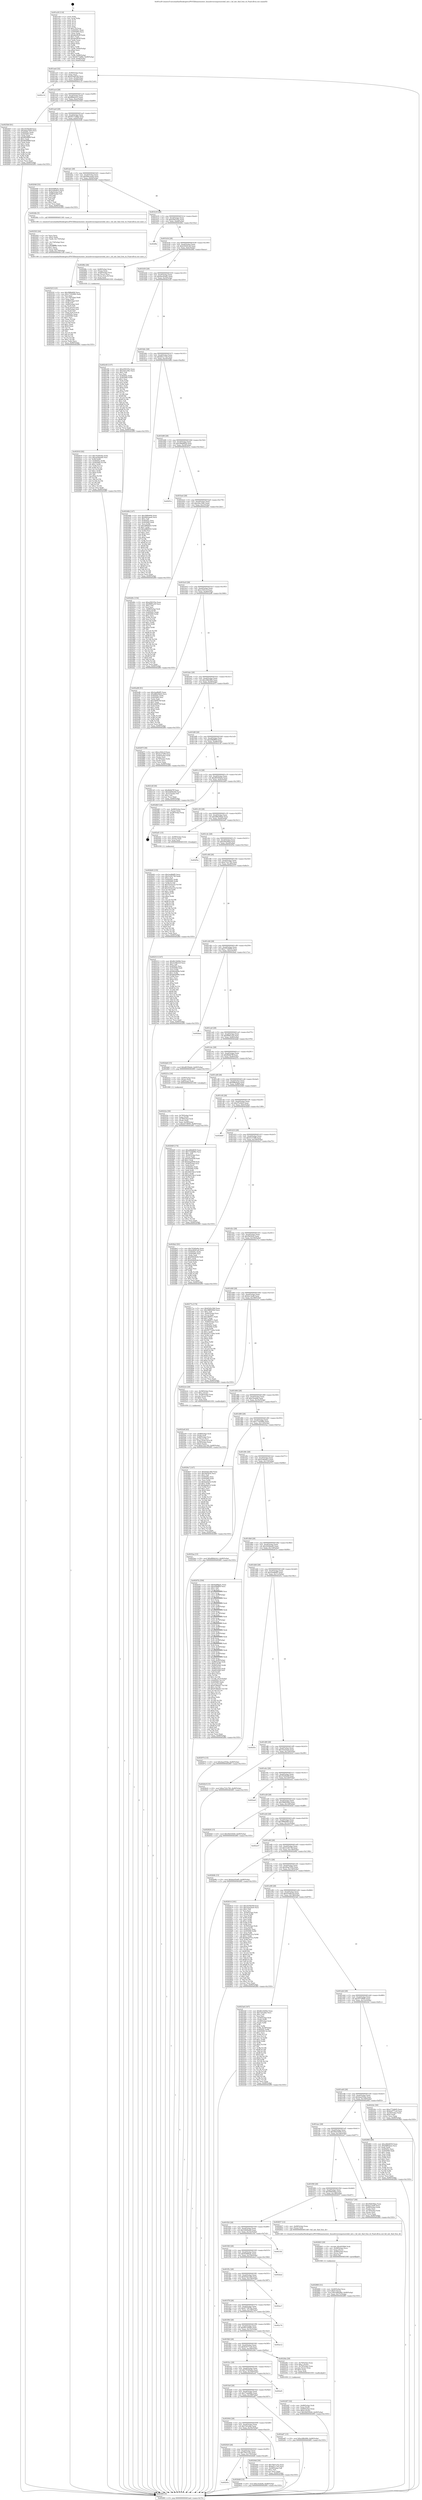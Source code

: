 digraph "0x401a30" {
  label = "0x401a30 (/mnt/c/Users/mathe/Desktop/tcc/POCII/binaries/extr_linuxdriversinputseriohil_mlc.c_hil_mlc_find_free_di_Final-ollvm.out::main(0))"
  labelloc = "t"
  node[shape=record]

  Entry [label="",width=0.3,height=0.3,shape=circle,fillcolor=black,style=filled]
  "0x401aa4" [label="{
     0x401aa4 [32]\l
     | [instrs]\l
     &nbsp;&nbsp;0x401aa4 \<+6\>: mov -0x90(%rbp),%eax\l
     &nbsp;&nbsp;0x401aaa \<+2\>: mov %eax,%ecx\l
     &nbsp;&nbsp;0x401aac \<+6\>: sub $0x824a8526,%ecx\l
     &nbsp;&nbsp;0x401ab2 \<+6\>: mov %eax,-0xa4(%rbp)\l
     &nbsp;&nbsp;0x401ab8 \<+6\>: mov %ecx,-0xa8(%rbp)\l
     &nbsp;&nbsp;0x401abe \<+6\>: je 0000000000402c14 \<main+0x11e4\>\l
  }"]
  "0x402c14" [label="{
     0x402c14\l
  }", style=dashed]
  "0x401ac4" [label="{
     0x401ac4 [28]\l
     | [instrs]\l
     &nbsp;&nbsp;0x401ac4 \<+5\>: jmp 0000000000401ac9 \<main+0x99\>\l
     &nbsp;&nbsp;0x401ac9 \<+6\>: mov -0xa4(%rbp),%eax\l
     &nbsp;&nbsp;0x401acf \<+5\>: sub $0x889dc0c2,%eax\l
     &nbsp;&nbsp;0x401ad4 \<+6\>: mov %eax,-0xac(%rbp)\l
     &nbsp;&nbsp;0x401ada \<+6\>: je 00000000004025b9 \<main+0xb89\>\l
  }"]
  Exit [label="",width=0.3,height=0.3,shape=circle,fillcolor=black,style=filled,peripheries=2]
  "0x4025b9" [label="{
     0x4025b9 [91]\l
     | [instrs]\l
     &nbsp;&nbsp;0x4025b9 \<+5\>: mov $0x3529429f,%eax\l
     &nbsp;&nbsp;0x4025be \<+5\>: mov $0x40aa7050,%ecx\l
     &nbsp;&nbsp;0x4025c3 \<+7\>: mov 0x40505c,%edx\l
     &nbsp;&nbsp;0x4025ca \<+7\>: mov 0x405060,%esi\l
     &nbsp;&nbsp;0x4025d1 \<+2\>: mov %edx,%edi\l
     &nbsp;&nbsp;0x4025d3 \<+6\>: sub $0x6856f80f,%edi\l
     &nbsp;&nbsp;0x4025d9 \<+3\>: sub $0x1,%edi\l
     &nbsp;&nbsp;0x4025dc \<+6\>: add $0x6856f80f,%edi\l
     &nbsp;&nbsp;0x4025e2 \<+3\>: imul %edi,%edx\l
     &nbsp;&nbsp;0x4025e5 \<+3\>: and $0x1,%edx\l
     &nbsp;&nbsp;0x4025e8 \<+3\>: cmp $0x0,%edx\l
     &nbsp;&nbsp;0x4025eb \<+4\>: sete %r8b\l
     &nbsp;&nbsp;0x4025ef \<+3\>: cmp $0xa,%esi\l
     &nbsp;&nbsp;0x4025f2 \<+4\>: setl %r9b\l
     &nbsp;&nbsp;0x4025f6 \<+3\>: mov %r8b,%r10b\l
     &nbsp;&nbsp;0x4025f9 \<+3\>: and %r9b,%r10b\l
     &nbsp;&nbsp;0x4025fc \<+3\>: xor %r9b,%r8b\l
     &nbsp;&nbsp;0x4025ff \<+3\>: or %r8b,%r10b\l
     &nbsp;&nbsp;0x402602 \<+4\>: test $0x1,%r10b\l
     &nbsp;&nbsp;0x402606 \<+3\>: cmovne %ecx,%eax\l
     &nbsp;&nbsp;0x402609 \<+6\>: mov %eax,-0x90(%rbp)\l
     &nbsp;&nbsp;0x40260f \<+5\>: jmp 0000000000402f85 \<main+0x1555\>\l
  }"]
  "0x401ae0" [label="{
     0x401ae0 [28]\l
     | [instrs]\l
     &nbsp;&nbsp;0x401ae0 \<+5\>: jmp 0000000000401ae5 \<main+0xb5\>\l
     &nbsp;&nbsp;0x401ae5 \<+6\>: mov -0xa4(%rbp),%eax\l
     &nbsp;&nbsp;0x401aeb \<+5\>: sub $0x9277a9bb,%eax\l
     &nbsp;&nbsp;0x401af0 \<+6\>: mov %eax,-0xb0(%rbp)\l
     &nbsp;&nbsp;0x401af6 \<+6\>: je 0000000000402046 \<main+0x616\>\l
  }"]
  "0x402b00" [label="{
     0x402b00 [155]\l
     | [instrs]\l
     &nbsp;&nbsp;0x402b00 \<+5\>: mov $0x2ee8b6f5,%ecx\l
     &nbsp;&nbsp;0x402b05 \<+5\>: mov $0x3c2617fd,%edx\l
     &nbsp;&nbsp;0x402b0a \<+3\>: mov $0x1,%sil\l
     &nbsp;&nbsp;0x402b0d \<+8\>: mov 0x40505c,%r8d\l
     &nbsp;&nbsp;0x402b15 \<+8\>: mov 0x405060,%r9d\l
     &nbsp;&nbsp;0x402b1d \<+3\>: mov %r8d,%r10d\l
     &nbsp;&nbsp;0x402b20 \<+7\>: sub $0x5352e51b,%r10d\l
     &nbsp;&nbsp;0x402b27 \<+4\>: sub $0x1,%r10d\l
     &nbsp;&nbsp;0x402b2b \<+7\>: add $0x5352e51b,%r10d\l
     &nbsp;&nbsp;0x402b32 \<+4\>: imul %r10d,%r8d\l
     &nbsp;&nbsp;0x402b36 \<+4\>: and $0x1,%r8d\l
     &nbsp;&nbsp;0x402b3a \<+4\>: cmp $0x0,%r8d\l
     &nbsp;&nbsp;0x402b3e \<+4\>: sete %r11b\l
     &nbsp;&nbsp;0x402b42 \<+4\>: cmp $0xa,%r9d\l
     &nbsp;&nbsp;0x402b46 \<+3\>: setl %bl\l
     &nbsp;&nbsp;0x402b49 \<+3\>: mov %r11b,%r14b\l
     &nbsp;&nbsp;0x402b4c \<+4\>: xor $0xff,%r14b\l
     &nbsp;&nbsp;0x402b50 \<+3\>: mov %bl,%r15b\l
     &nbsp;&nbsp;0x402b53 \<+4\>: xor $0xff,%r15b\l
     &nbsp;&nbsp;0x402b57 \<+4\>: xor $0x0,%sil\l
     &nbsp;&nbsp;0x402b5b \<+3\>: mov %r14b,%r12b\l
     &nbsp;&nbsp;0x402b5e \<+4\>: and $0x0,%r12b\l
     &nbsp;&nbsp;0x402b62 \<+3\>: and %sil,%r11b\l
     &nbsp;&nbsp;0x402b65 \<+3\>: mov %r15b,%r13b\l
     &nbsp;&nbsp;0x402b68 \<+4\>: and $0x0,%r13b\l
     &nbsp;&nbsp;0x402b6c \<+3\>: and %sil,%bl\l
     &nbsp;&nbsp;0x402b6f \<+3\>: or %r11b,%r12b\l
     &nbsp;&nbsp;0x402b72 \<+3\>: or %bl,%r13b\l
     &nbsp;&nbsp;0x402b75 \<+3\>: xor %r13b,%r12b\l
     &nbsp;&nbsp;0x402b78 \<+3\>: or %r15b,%r14b\l
     &nbsp;&nbsp;0x402b7b \<+4\>: xor $0xff,%r14b\l
     &nbsp;&nbsp;0x402b7f \<+4\>: or $0x0,%sil\l
     &nbsp;&nbsp;0x402b83 \<+3\>: and %sil,%r14b\l
     &nbsp;&nbsp;0x402b86 \<+3\>: or %r14b,%r12b\l
     &nbsp;&nbsp;0x402b89 \<+4\>: test $0x1,%r12b\l
     &nbsp;&nbsp;0x402b8d \<+3\>: cmovne %edx,%ecx\l
     &nbsp;&nbsp;0x402b90 \<+6\>: mov %ecx,-0x90(%rbp)\l
     &nbsp;&nbsp;0x402b96 \<+5\>: jmp 0000000000402f85 \<main+0x1555\>\l
  }"]
  "0x402046" [label="{
     0x402046 [53]\l
     | [instrs]\l
     &nbsp;&nbsp;0x402046 \<+5\>: mov $0x626f8a4c,%eax\l
     &nbsp;&nbsp;0x40204b \<+5\>: mov $0x2c60a8c2,%ecx\l
     &nbsp;&nbsp;0x402050 \<+6\>: mov -0x8a(%rbp),%dl\l
     &nbsp;&nbsp;0x402056 \<+7\>: mov -0x89(%rbp),%sil\l
     &nbsp;&nbsp;0x40205d \<+3\>: mov %dl,%dil\l
     &nbsp;&nbsp;0x402060 \<+3\>: and %sil,%dil\l
     &nbsp;&nbsp;0x402063 \<+3\>: xor %sil,%dl\l
     &nbsp;&nbsp;0x402066 \<+3\>: or %dl,%dil\l
     &nbsp;&nbsp;0x402069 \<+4\>: test $0x1,%dil\l
     &nbsp;&nbsp;0x40206d \<+3\>: cmovne %ecx,%eax\l
     &nbsp;&nbsp;0x402070 \<+6\>: mov %eax,-0x90(%rbp)\l
     &nbsp;&nbsp;0x402076 \<+5\>: jmp 0000000000402f85 \<main+0x1555\>\l
  }"]
  "0x401afc" [label="{
     0x401afc [28]\l
     | [instrs]\l
     &nbsp;&nbsp;0x401afc \<+5\>: jmp 0000000000401b01 \<main+0xd1\>\l
     &nbsp;&nbsp;0x401b01 \<+6\>: mov -0xa4(%rbp),%eax\l
     &nbsp;&nbsp;0x401b07 \<+5\>: sub $0x940caee6,%eax\l
     &nbsp;&nbsp;0x401b0c \<+6\>: mov %eax,-0xb4(%rbp)\l
     &nbsp;&nbsp;0x401b12 \<+6\>: je 00000000004024fe \<main+0xace\>\l
  }"]
  "0x402f85" [label="{
     0x402f85 [5]\l
     | [instrs]\l
     &nbsp;&nbsp;0x402f85 \<+5\>: jmp 0000000000401aa4 \<main+0x74\>\l
  }"]
  "0x401a30" [label="{
     0x401a30 [116]\l
     | [instrs]\l
     &nbsp;&nbsp;0x401a30 \<+1\>: push %rbp\l
     &nbsp;&nbsp;0x401a31 \<+3\>: mov %rsp,%rbp\l
     &nbsp;&nbsp;0x401a34 \<+2\>: push %r15\l
     &nbsp;&nbsp;0x401a36 \<+2\>: push %r14\l
     &nbsp;&nbsp;0x401a38 \<+2\>: push %r13\l
     &nbsp;&nbsp;0x401a3a \<+2\>: push %r12\l
     &nbsp;&nbsp;0x401a3c \<+1\>: push %rbx\l
     &nbsp;&nbsp;0x401a3d \<+7\>: sub $0x178,%rsp\l
     &nbsp;&nbsp;0x401a44 \<+7\>: mov 0x40505c,%eax\l
     &nbsp;&nbsp;0x401a4b \<+7\>: mov 0x405060,%ecx\l
     &nbsp;&nbsp;0x401a52 \<+2\>: mov %eax,%edx\l
     &nbsp;&nbsp;0x401a54 \<+6\>: sub $0xabe90cff,%edx\l
     &nbsp;&nbsp;0x401a5a \<+3\>: sub $0x1,%edx\l
     &nbsp;&nbsp;0x401a5d \<+6\>: add $0xabe90cff,%edx\l
     &nbsp;&nbsp;0x401a63 \<+3\>: imul %edx,%eax\l
     &nbsp;&nbsp;0x401a66 \<+3\>: and $0x1,%eax\l
     &nbsp;&nbsp;0x401a69 \<+3\>: cmp $0x0,%eax\l
     &nbsp;&nbsp;0x401a6c \<+4\>: sete %r8b\l
     &nbsp;&nbsp;0x401a70 \<+4\>: and $0x1,%r8b\l
     &nbsp;&nbsp;0x401a74 \<+7\>: mov %r8b,-0x8a(%rbp)\l
     &nbsp;&nbsp;0x401a7b \<+3\>: cmp $0xa,%ecx\l
     &nbsp;&nbsp;0x401a7e \<+4\>: setl %r8b\l
     &nbsp;&nbsp;0x401a82 \<+4\>: and $0x1,%r8b\l
     &nbsp;&nbsp;0x401a86 \<+7\>: mov %r8b,-0x89(%rbp)\l
     &nbsp;&nbsp;0x401a8d \<+10\>: movl $0x9277a9bb,-0x90(%rbp)\l
     &nbsp;&nbsp;0x401a97 \<+6\>: mov %edi,-0x94(%rbp)\l
     &nbsp;&nbsp;0x401a9d \<+7\>: mov %rsi,-0xa0(%rbp)\l
  }"]
  "0x402918" [label="{
     0x402918 [92]\l
     | [instrs]\l
     &nbsp;&nbsp;0x402918 \<+5\>: mov $0x70340a9e,%edx\l
     &nbsp;&nbsp;0x40291d \<+5\>: mov $0x2d3bba40,%esi\l
     &nbsp;&nbsp;0x402922 \<+3\>: xor %r8d,%r8d\l
     &nbsp;&nbsp;0x402925 \<+8\>: mov 0x40505c,%r9d\l
     &nbsp;&nbsp;0x40292d \<+8\>: mov 0x405060,%r10d\l
     &nbsp;&nbsp;0x402935 \<+4\>: sub $0x1,%r8d\l
     &nbsp;&nbsp;0x402939 \<+3\>: mov %r9d,%r11d\l
     &nbsp;&nbsp;0x40293c \<+3\>: add %r8d,%r11d\l
     &nbsp;&nbsp;0x40293f \<+4\>: imul %r11d,%r9d\l
     &nbsp;&nbsp;0x402943 \<+4\>: and $0x1,%r9d\l
     &nbsp;&nbsp;0x402947 \<+4\>: cmp $0x0,%r9d\l
     &nbsp;&nbsp;0x40294b \<+3\>: sete %bl\l
     &nbsp;&nbsp;0x40294e \<+4\>: cmp $0xa,%r10d\l
     &nbsp;&nbsp;0x402952 \<+4\>: setl %r14b\l
     &nbsp;&nbsp;0x402956 \<+3\>: mov %bl,%r15b\l
     &nbsp;&nbsp;0x402959 \<+3\>: and %r14b,%r15b\l
     &nbsp;&nbsp;0x40295c \<+3\>: xor %r14b,%bl\l
     &nbsp;&nbsp;0x40295f \<+3\>: or %bl,%r15b\l
     &nbsp;&nbsp;0x402962 \<+4\>: test $0x1,%r15b\l
     &nbsp;&nbsp;0x402966 \<+3\>: cmovne %esi,%edx\l
     &nbsp;&nbsp;0x402969 \<+6\>: mov %edx,-0x90(%rbp)\l
     &nbsp;&nbsp;0x40296f \<+5\>: jmp 0000000000402f85 \<main+0x1555\>\l
  }"]
  "0x4024fe" [label="{
     0x4024fe [5]\l
     | [instrs]\l
     &nbsp;&nbsp;0x4024fe \<+5\>: call 0000000000401160 \<next_i\>\l
     | [calls]\l
     &nbsp;&nbsp;0x401160 \{1\} (/mnt/c/Users/mathe/Desktop/tcc/POCII/binaries/extr_linuxdriversinputseriohil_mlc.c_hil_mlc_find_free_di_Final-ollvm.out::next_i)\l
  }"]
  "0x401b18" [label="{
     0x401b18 [28]\l
     | [instrs]\l
     &nbsp;&nbsp;0x401b18 \<+5\>: jmp 0000000000401b1d \<main+0xed\>\l
     &nbsp;&nbsp;0x401b1d \<+6\>: mov -0xa4(%rbp),%eax\l
     &nbsp;&nbsp;0x401b23 \<+5\>: sub $0xa5f4335a,%eax\l
     &nbsp;&nbsp;0x401b28 \<+6\>: mov %eax,-0xb8(%rbp)\l
     &nbsp;&nbsp;0x401b2e \<+6\>: je 0000000000402f6e \<main+0x153e\>\l
  }"]
  "0x402860" [label="{
     0x402860 [31]\l
     | [instrs]\l
     &nbsp;&nbsp;0x402860 \<+4\>: mov -0x40(%rbp),%rcx\l
     &nbsp;&nbsp;0x402864 \<+6\>: movl $0x0,(%rcx)\l
     &nbsp;&nbsp;0x40286a \<+10\>: movl $0xcfd8c884,-0x90(%rbp)\l
     &nbsp;&nbsp;0x402874 \<+6\>: mov %eax,-0x17c(%rbp)\l
     &nbsp;&nbsp;0x40287a \<+5\>: jmp 0000000000402f85 \<main+0x1555\>\l
  }"]
  "0x402f6e" [label="{
     0x402f6e\l
  }", style=dashed]
  "0x401b34" [label="{
     0x401b34 [28]\l
     | [instrs]\l
     &nbsp;&nbsp;0x401b34 \<+5\>: jmp 0000000000401b39 \<main+0x109\>\l
     &nbsp;&nbsp;0x401b39 \<+6\>: mov -0xa4(%rbp),%eax\l
     &nbsp;&nbsp;0x401b3f \<+5\>: sub $0xb38361a8,%eax\l
     &nbsp;&nbsp;0x401b44 \<+6\>: mov %eax,-0xbc(%rbp)\l
     &nbsp;&nbsp;0x401b4a \<+6\>: je 00000000004028fe \<main+0xece\>\l
  }"]
  "0x402843" [label="{
     0x402843 [29]\l
     | [instrs]\l
     &nbsp;&nbsp;0x402843 \<+10\>: movabs $0x4030b6,%rdi\l
     &nbsp;&nbsp;0x40284d \<+4\>: mov -0x48(%rbp),%rcx\l
     &nbsp;&nbsp;0x402851 \<+2\>: mov %eax,(%rcx)\l
     &nbsp;&nbsp;0x402853 \<+4\>: mov -0x48(%rbp),%rcx\l
     &nbsp;&nbsp;0x402857 \<+2\>: mov (%rcx),%esi\l
     &nbsp;&nbsp;0x402859 \<+2\>: mov $0x0,%al\l
     &nbsp;&nbsp;0x40285b \<+5\>: call 0000000000401040 \<printf@plt\>\l
     | [calls]\l
     &nbsp;&nbsp;0x401040 \{1\} (unknown)\l
  }"]
  "0x4028fe" [label="{
     0x4028fe [26]\l
     | [instrs]\l
     &nbsp;&nbsp;0x4028fe \<+4\>: mov -0x68(%rbp),%rax\l
     &nbsp;&nbsp;0x402902 \<+3\>: mov (%rax),%rax\l
     &nbsp;&nbsp;0x402905 \<+4\>: mov -0x40(%rbp),%rcx\l
     &nbsp;&nbsp;0x402909 \<+3\>: movslq (%rcx),%rcx\l
     &nbsp;&nbsp;0x40290c \<+4\>: mov (%rax,%rcx,8),%rax\l
     &nbsp;&nbsp;0x402910 \<+3\>: mov %rax,%rdi\l
     &nbsp;&nbsp;0x402913 \<+5\>: call 0000000000401030 \<free@plt\>\l
     | [calls]\l
     &nbsp;&nbsp;0x401030 \{1\} (unknown)\l
  }"]
  "0x401b50" [label="{
     0x401b50 [28]\l
     | [instrs]\l
     &nbsp;&nbsp;0x401b50 \<+5\>: jmp 0000000000401b55 \<main+0x125\>\l
     &nbsp;&nbsp;0x401b55 \<+6\>: mov -0xa4(%rbp),%eax\l
     &nbsp;&nbsp;0x401b5b \<+5\>: sub $0xbac93a85,%eax\l
     &nbsp;&nbsp;0x401b60 \<+6\>: mov %eax,-0xc0(%rbp)\l
     &nbsp;&nbsp;0x401b66 \<+6\>: je 0000000000402c83 \<main+0x1253\>\l
  }"]
  "0x40203c" [label="{
     0x40203c\l
  }", style=dashed]
  "0x402c83" [label="{
     0x402c83 [137]\l
     | [instrs]\l
     &nbsp;&nbsp;0x402c83 \<+5\>: mov $0xa5f4335a,%eax\l
     &nbsp;&nbsp;0x402c88 \<+5\>: mov $0xcb4c10bc,%ecx\l
     &nbsp;&nbsp;0x402c8d \<+2\>: mov $0x1,%dl\l
     &nbsp;&nbsp;0x402c8f \<+2\>: xor %esi,%esi\l
     &nbsp;&nbsp;0x402c91 \<+7\>: mov 0x40505c,%edi\l
     &nbsp;&nbsp;0x402c98 \<+8\>: mov 0x405060,%r8d\l
     &nbsp;&nbsp;0x402ca0 \<+3\>: sub $0x1,%esi\l
     &nbsp;&nbsp;0x402ca3 \<+3\>: mov %edi,%r9d\l
     &nbsp;&nbsp;0x402ca6 \<+3\>: add %esi,%r9d\l
     &nbsp;&nbsp;0x402ca9 \<+4\>: imul %r9d,%edi\l
     &nbsp;&nbsp;0x402cad \<+3\>: and $0x1,%edi\l
     &nbsp;&nbsp;0x402cb0 \<+3\>: cmp $0x0,%edi\l
     &nbsp;&nbsp;0x402cb3 \<+4\>: sete %r10b\l
     &nbsp;&nbsp;0x402cb7 \<+4\>: cmp $0xa,%r8d\l
     &nbsp;&nbsp;0x402cbb \<+4\>: setl %r11b\l
     &nbsp;&nbsp;0x402cbf \<+3\>: mov %r10b,%bl\l
     &nbsp;&nbsp;0x402cc2 \<+3\>: xor $0xff,%bl\l
     &nbsp;&nbsp;0x402cc5 \<+3\>: mov %r11b,%r14b\l
     &nbsp;&nbsp;0x402cc8 \<+4\>: xor $0xff,%r14b\l
     &nbsp;&nbsp;0x402ccc \<+3\>: xor $0x1,%dl\l
     &nbsp;&nbsp;0x402ccf \<+3\>: mov %bl,%r15b\l
     &nbsp;&nbsp;0x402cd2 \<+4\>: and $0xff,%r15b\l
     &nbsp;&nbsp;0x402cd6 \<+3\>: and %dl,%r10b\l
     &nbsp;&nbsp;0x402cd9 \<+3\>: mov %r14b,%r12b\l
     &nbsp;&nbsp;0x402cdc \<+4\>: and $0xff,%r12b\l
     &nbsp;&nbsp;0x402ce0 \<+3\>: and %dl,%r11b\l
     &nbsp;&nbsp;0x402ce3 \<+3\>: or %r10b,%r15b\l
     &nbsp;&nbsp;0x402ce6 \<+3\>: or %r11b,%r12b\l
     &nbsp;&nbsp;0x402ce9 \<+3\>: xor %r12b,%r15b\l
     &nbsp;&nbsp;0x402cec \<+3\>: or %r14b,%bl\l
     &nbsp;&nbsp;0x402cef \<+3\>: xor $0xff,%bl\l
     &nbsp;&nbsp;0x402cf2 \<+3\>: or $0x1,%dl\l
     &nbsp;&nbsp;0x402cf5 \<+2\>: and %dl,%bl\l
     &nbsp;&nbsp;0x402cf7 \<+3\>: or %bl,%r15b\l
     &nbsp;&nbsp;0x402cfa \<+4\>: test $0x1,%r15b\l
     &nbsp;&nbsp;0x402cfe \<+3\>: cmovne %ecx,%eax\l
     &nbsp;&nbsp;0x402d01 \<+6\>: mov %eax,-0x90(%rbp)\l
     &nbsp;&nbsp;0x402d07 \<+5\>: jmp 0000000000402f85 \<main+0x1555\>\l
  }"]
  "0x401b6c" [label="{
     0x401b6c [28]\l
     | [instrs]\l
     &nbsp;&nbsp;0x401b6c \<+5\>: jmp 0000000000401b71 \<main+0x141\>\l
     &nbsp;&nbsp;0x401b71 \<+6\>: mov -0xa4(%rbp),%eax\l
     &nbsp;&nbsp;0x401b77 \<+5\>: sub $0xbf21c7a0,%eax\l
     &nbsp;&nbsp;0x401b7c \<+6\>: mov %eax,-0xc4(%rbp)\l
     &nbsp;&nbsp;0x401b82 \<+6\>: je 000000000040246b \<main+0xa3b\>\l
  }"]
  "0x4026d8" [label="{
     0x4026d8 [15]\l
     | [instrs]\l
     &nbsp;&nbsp;0x4026d8 \<+10\>: movl $0xc5e4a9a,-0x90(%rbp)\l
     &nbsp;&nbsp;0x4026e2 \<+5\>: jmp 0000000000402f85 \<main+0x1555\>\l
  }"]
  "0x40246b" [label="{
     0x40246b [147]\l
     | [instrs]\l
     &nbsp;&nbsp;0x40246b \<+5\>: mov $0x398fa606,%eax\l
     &nbsp;&nbsp;0x402470 \<+5\>: mov $0x940caee6,%ecx\l
     &nbsp;&nbsp;0x402475 \<+2\>: mov $0x1,%dl\l
     &nbsp;&nbsp;0x402477 \<+7\>: mov 0x40505c,%esi\l
     &nbsp;&nbsp;0x40247e \<+7\>: mov 0x405060,%edi\l
     &nbsp;&nbsp;0x402485 \<+3\>: mov %esi,%r8d\l
     &nbsp;&nbsp;0x402488 \<+7\>: sub $0xe8f8d025,%r8d\l
     &nbsp;&nbsp;0x40248f \<+4\>: sub $0x1,%r8d\l
     &nbsp;&nbsp;0x402493 \<+7\>: add $0xe8f8d025,%r8d\l
     &nbsp;&nbsp;0x40249a \<+4\>: imul %r8d,%esi\l
     &nbsp;&nbsp;0x40249e \<+3\>: and $0x1,%esi\l
     &nbsp;&nbsp;0x4024a1 \<+3\>: cmp $0x0,%esi\l
     &nbsp;&nbsp;0x4024a4 \<+4\>: sete %r9b\l
     &nbsp;&nbsp;0x4024a8 \<+3\>: cmp $0xa,%edi\l
     &nbsp;&nbsp;0x4024ab \<+4\>: setl %r10b\l
     &nbsp;&nbsp;0x4024af \<+3\>: mov %r9b,%r11b\l
     &nbsp;&nbsp;0x4024b2 \<+4\>: xor $0xff,%r11b\l
     &nbsp;&nbsp;0x4024b6 \<+3\>: mov %r10b,%bl\l
     &nbsp;&nbsp;0x4024b9 \<+3\>: xor $0xff,%bl\l
     &nbsp;&nbsp;0x4024bc \<+3\>: xor $0x0,%dl\l
     &nbsp;&nbsp;0x4024bf \<+3\>: mov %r11b,%r14b\l
     &nbsp;&nbsp;0x4024c2 \<+4\>: and $0x0,%r14b\l
     &nbsp;&nbsp;0x4024c6 \<+3\>: and %dl,%r9b\l
     &nbsp;&nbsp;0x4024c9 \<+3\>: mov %bl,%r15b\l
     &nbsp;&nbsp;0x4024cc \<+4\>: and $0x0,%r15b\l
     &nbsp;&nbsp;0x4024d0 \<+3\>: and %dl,%r10b\l
     &nbsp;&nbsp;0x4024d3 \<+3\>: or %r9b,%r14b\l
     &nbsp;&nbsp;0x4024d6 \<+3\>: or %r10b,%r15b\l
     &nbsp;&nbsp;0x4024d9 \<+3\>: xor %r15b,%r14b\l
     &nbsp;&nbsp;0x4024dc \<+3\>: or %bl,%r11b\l
     &nbsp;&nbsp;0x4024df \<+4\>: xor $0xff,%r11b\l
     &nbsp;&nbsp;0x4024e3 \<+3\>: or $0x0,%dl\l
     &nbsp;&nbsp;0x4024e6 \<+3\>: and %dl,%r11b\l
     &nbsp;&nbsp;0x4024e9 \<+3\>: or %r11b,%r14b\l
     &nbsp;&nbsp;0x4024ec \<+4\>: test $0x1,%r14b\l
     &nbsp;&nbsp;0x4024f0 \<+3\>: cmovne %ecx,%eax\l
     &nbsp;&nbsp;0x4024f3 \<+6\>: mov %eax,-0x90(%rbp)\l
     &nbsp;&nbsp;0x4024f9 \<+5\>: jmp 0000000000402f85 \<main+0x1555\>\l
  }"]
  "0x401b88" [label="{
     0x401b88 [28]\l
     | [instrs]\l
     &nbsp;&nbsp;0x401b88 \<+5\>: jmp 0000000000401b8d \<main+0x15d\>\l
     &nbsp;&nbsp;0x401b8d \<+6\>: mov -0xa4(%rbp),%eax\l
     &nbsp;&nbsp;0x401b93 \<+5\>: sub $0xc68dd839,%eax\l
     &nbsp;&nbsp;0x401b98 \<+6\>: mov %eax,-0xc8(%rbp)\l
     &nbsp;&nbsp;0x401b9e \<+6\>: je 0000000000402f1a \<main+0x14ea\>\l
  }"]
  "0x40252f" [label="{
     0x40252f [123]\l
     | [instrs]\l
     &nbsp;&nbsp;0x40252f \<+5\>: mov $0x398fa606,%ecx\l
     &nbsp;&nbsp;0x402534 \<+5\>: mov $0x17242984,%edx\l
     &nbsp;&nbsp;0x402539 \<+2\>: xor %esi,%esi\l
     &nbsp;&nbsp;0x40253b \<+6\>: mov -0x178(%rbp),%edi\l
     &nbsp;&nbsp;0x402541 \<+3\>: imul %eax,%edi\l
     &nbsp;&nbsp;0x402544 \<+4\>: mov -0x68(%rbp),%r8\l
     &nbsp;&nbsp;0x402548 \<+3\>: mov (%r8),%r8\l
     &nbsp;&nbsp;0x40254b \<+4\>: mov -0x60(%rbp),%r9\l
     &nbsp;&nbsp;0x40254f \<+3\>: movslq (%r9),%r9\l
     &nbsp;&nbsp;0x402552 \<+4\>: mov (%r8,%r9,8),%r8\l
     &nbsp;&nbsp;0x402556 \<+4\>: mov -0x50(%rbp),%r9\l
     &nbsp;&nbsp;0x40255a \<+3\>: movslq (%r9),%r9\l
     &nbsp;&nbsp;0x40255d \<+4\>: mov %edi,(%r8,%r9,4)\l
     &nbsp;&nbsp;0x402561 \<+7\>: mov 0x40505c,%eax\l
     &nbsp;&nbsp;0x402568 \<+7\>: mov 0x405060,%edi\l
     &nbsp;&nbsp;0x40256f \<+3\>: sub $0x1,%esi\l
     &nbsp;&nbsp;0x402572 \<+3\>: mov %eax,%r10d\l
     &nbsp;&nbsp;0x402575 \<+3\>: add %esi,%r10d\l
     &nbsp;&nbsp;0x402578 \<+4\>: imul %r10d,%eax\l
     &nbsp;&nbsp;0x40257c \<+3\>: and $0x1,%eax\l
     &nbsp;&nbsp;0x40257f \<+3\>: cmp $0x0,%eax\l
     &nbsp;&nbsp;0x402582 \<+4\>: sete %r11b\l
     &nbsp;&nbsp;0x402586 \<+3\>: cmp $0xa,%edi\l
     &nbsp;&nbsp;0x402589 \<+3\>: setl %bl\l
     &nbsp;&nbsp;0x40258c \<+3\>: mov %r11b,%r14b\l
     &nbsp;&nbsp;0x40258f \<+3\>: and %bl,%r14b\l
     &nbsp;&nbsp;0x402592 \<+3\>: xor %bl,%r11b\l
     &nbsp;&nbsp;0x402595 \<+3\>: or %r11b,%r14b\l
     &nbsp;&nbsp;0x402598 \<+4\>: test $0x1,%r14b\l
     &nbsp;&nbsp;0x40259c \<+3\>: cmovne %edx,%ecx\l
     &nbsp;&nbsp;0x40259f \<+6\>: mov %ecx,-0x90(%rbp)\l
     &nbsp;&nbsp;0x4025a5 \<+5\>: jmp 0000000000402f85 \<main+0x1555\>\l
  }"]
  "0x402f1a" [label="{
     0x402f1a\l
  }", style=dashed]
  "0x401ba4" [label="{
     0x401ba4 [28]\l
     | [instrs]\l
     &nbsp;&nbsp;0x401ba4 \<+5\>: jmp 0000000000401ba9 \<main+0x179\>\l
     &nbsp;&nbsp;0x401ba9 \<+6\>: mov -0xa4(%rbp),%eax\l
     &nbsp;&nbsp;0x401baf \<+5\>: sub $0xcb4c10bc,%eax\l
     &nbsp;&nbsp;0x401bb4 \<+6\>: mov %eax,-0xcc(%rbp)\l
     &nbsp;&nbsp;0x401bba \<+6\>: je 0000000000402d0c \<main+0x12dc\>\l
  }"]
  "0x402503" [label="{
     0x402503 [44]\l
     | [instrs]\l
     &nbsp;&nbsp;0x402503 \<+2\>: xor %ecx,%ecx\l
     &nbsp;&nbsp;0x402505 \<+5\>: mov $0x2,%edx\l
     &nbsp;&nbsp;0x40250a \<+6\>: mov %edx,-0x174(%rbp)\l
     &nbsp;&nbsp;0x402510 \<+1\>: cltd\l
     &nbsp;&nbsp;0x402511 \<+6\>: mov -0x174(%rbp),%esi\l
     &nbsp;&nbsp;0x402517 \<+2\>: idiv %esi\l
     &nbsp;&nbsp;0x402519 \<+6\>: imul $0xfffffffe,%edx,%edx\l
     &nbsp;&nbsp;0x40251f \<+3\>: sub $0x1,%ecx\l
     &nbsp;&nbsp;0x402522 \<+2\>: sub %ecx,%edx\l
     &nbsp;&nbsp;0x402524 \<+6\>: mov %edx,-0x178(%rbp)\l
     &nbsp;&nbsp;0x40252a \<+5\>: call 0000000000401160 \<next_i\>\l
     | [calls]\l
     &nbsp;&nbsp;0x401160 \{1\} (/mnt/c/Users/mathe/Desktop/tcc/POCII/binaries/extr_linuxdriversinputseriohil_mlc.c_hil_mlc_find_free_di_Final-ollvm.out::next_i)\l
  }"]
  "0x402d0c" [label="{
     0x402d0c [154]\l
     | [instrs]\l
     &nbsp;&nbsp;0x402d0c \<+5\>: mov $0xa5f4335a,%eax\l
     &nbsp;&nbsp;0x402d11 \<+5\>: mov $0xf08f1e30,%ecx\l
     &nbsp;&nbsp;0x402d16 \<+2\>: mov $0x1,%dl\l
     &nbsp;&nbsp;0x402d18 \<+2\>: xor %esi,%esi\l
     &nbsp;&nbsp;0x402d1a \<+7\>: mov -0x88(%rbp),%rdi\l
     &nbsp;&nbsp;0x402d21 \<+6\>: movl $0x0,(%rdi)\l
     &nbsp;&nbsp;0x402d27 \<+8\>: mov 0x40505c,%r8d\l
     &nbsp;&nbsp;0x402d2f \<+8\>: mov 0x405060,%r9d\l
     &nbsp;&nbsp;0x402d37 \<+3\>: sub $0x1,%esi\l
     &nbsp;&nbsp;0x402d3a \<+3\>: mov %r8d,%r10d\l
     &nbsp;&nbsp;0x402d3d \<+3\>: add %esi,%r10d\l
     &nbsp;&nbsp;0x402d40 \<+4\>: imul %r10d,%r8d\l
     &nbsp;&nbsp;0x402d44 \<+4\>: and $0x1,%r8d\l
     &nbsp;&nbsp;0x402d48 \<+4\>: cmp $0x0,%r8d\l
     &nbsp;&nbsp;0x402d4c \<+4\>: sete %r11b\l
     &nbsp;&nbsp;0x402d50 \<+4\>: cmp $0xa,%r9d\l
     &nbsp;&nbsp;0x402d54 \<+3\>: setl %bl\l
     &nbsp;&nbsp;0x402d57 \<+3\>: mov %r11b,%r14b\l
     &nbsp;&nbsp;0x402d5a \<+4\>: xor $0xff,%r14b\l
     &nbsp;&nbsp;0x402d5e \<+3\>: mov %bl,%r15b\l
     &nbsp;&nbsp;0x402d61 \<+4\>: xor $0xff,%r15b\l
     &nbsp;&nbsp;0x402d65 \<+3\>: xor $0x0,%dl\l
     &nbsp;&nbsp;0x402d68 \<+3\>: mov %r14b,%r12b\l
     &nbsp;&nbsp;0x402d6b \<+4\>: and $0x0,%r12b\l
     &nbsp;&nbsp;0x402d6f \<+3\>: and %dl,%r11b\l
     &nbsp;&nbsp;0x402d72 \<+3\>: mov %r15b,%r13b\l
     &nbsp;&nbsp;0x402d75 \<+4\>: and $0x0,%r13b\l
     &nbsp;&nbsp;0x402d79 \<+2\>: and %dl,%bl\l
     &nbsp;&nbsp;0x402d7b \<+3\>: or %r11b,%r12b\l
     &nbsp;&nbsp;0x402d7e \<+3\>: or %bl,%r13b\l
     &nbsp;&nbsp;0x402d81 \<+3\>: xor %r13b,%r12b\l
     &nbsp;&nbsp;0x402d84 \<+3\>: or %r15b,%r14b\l
     &nbsp;&nbsp;0x402d87 \<+4\>: xor $0xff,%r14b\l
     &nbsp;&nbsp;0x402d8b \<+3\>: or $0x0,%dl\l
     &nbsp;&nbsp;0x402d8e \<+3\>: and %dl,%r14b\l
     &nbsp;&nbsp;0x402d91 \<+3\>: or %r14b,%r12b\l
     &nbsp;&nbsp;0x402d94 \<+4\>: test $0x1,%r12b\l
     &nbsp;&nbsp;0x402d98 \<+3\>: cmovne %ecx,%eax\l
     &nbsp;&nbsp;0x402d9b \<+6\>: mov %eax,-0x90(%rbp)\l
     &nbsp;&nbsp;0x402da1 \<+5\>: jmp 0000000000402f85 \<main+0x1555\>\l
  }"]
  "0x401bc0" [label="{
     0x401bc0 [28]\l
     | [instrs]\l
     &nbsp;&nbsp;0x401bc0 \<+5\>: jmp 0000000000401bc5 \<main+0x195\>\l
     &nbsp;&nbsp;0x401bc5 \<+6\>: mov -0xa4(%rbp),%eax\l
     &nbsp;&nbsp;0x401bcb \<+5\>: sub $0xcc503c1f,%eax\l
     &nbsp;&nbsp;0x401bd0 \<+6\>: mov %eax,-0xd0(%rbp)\l
     &nbsp;&nbsp;0x401bd6 \<+6\>: je 0000000000402a96 \<main+0x1066\>\l
  }"]
  "0x402020" [label="{
     0x402020 [28]\l
     | [instrs]\l
     &nbsp;&nbsp;0x402020 \<+5\>: jmp 0000000000402025 \<main+0x5f5\>\l
     &nbsp;&nbsp;0x402025 \<+6\>: mov -0xa4(%rbp),%eax\l
     &nbsp;&nbsp;0x40202b \<+5\>: sub $0x7fd3133e,%eax\l
     &nbsp;&nbsp;0x402030 \<+6\>: mov %eax,-0x170(%rbp)\l
     &nbsp;&nbsp;0x402036 \<+6\>: je 00000000004026d8 \<main+0xca8\>\l
  }"]
  "0x402a96" [label="{
     0x402a96 [91]\l
     | [instrs]\l
     &nbsp;&nbsp;0x402a96 \<+5\>: mov $0x2ee8b6f5,%eax\l
     &nbsp;&nbsp;0x402a9b \<+5\>: mov $0xd8624bb4,%ecx\l
     &nbsp;&nbsp;0x402aa0 \<+7\>: mov 0x40505c,%edx\l
     &nbsp;&nbsp;0x402aa7 \<+7\>: mov 0x405060,%esi\l
     &nbsp;&nbsp;0x402aae \<+2\>: mov %edx,%edi\l
     &nbsp;&nbsp;0x402ab0 \<+6\>: sub $0xc0b9070f,%edi\l
     &nbsp;&nbsp;0x402ab6 \<+3\>: sub $0x1,%edi\l
     &nbsp;&nbsp;0x402ab9 \<+6\>: add $0xc0b9070f,%edi\l
     &nbsp;&nbsp;0x402abf \<+3\>: imul %edi,%edx\l
     &nbsp;&nbsp;0x402ac2 \<+3\>: and $0x1,%edx\l
     &nbsp;&nbsp;0x402ac5 \<+3\>: cmp $0x0,%edx\l
     &nbsp;&nbsp;0x402ac8 \<+4\>: sete %r8b\l
     &nbsp;&nbsp;0x402acc \<+3\>: cmp $0xa,%esi\l
     &nbsp;&nbsp;0x402acf \<+4\>: setl %r9b\l
     &nbsp;&nbsp;0x402ad3 \<+3\>: mov %r8b,%r10b\l
     &nbsp;&nbsp;0x402ad6 \<+3\>: and %r9b,%r10b\l
     &nbsp;&nbsp;0x402ad9 \<+3\>: xor %r9b,%r8b\l
     &nbsp;&nbsp;0x402adc \<+3\>: or %r8b,%r10b\l
     &nbsp;&nbsp;0x402adf \<+4\>: test $0x1,%r10b\l
     &nbsp;&nbsp;0x402ae3 \<+3\>: cmovne %ecx,%eax\l
     &nbsp;&nbsp;0x402ae6 \<+6\>: mov %eax,-0x90(%rbp)\l
     &nbsp;&nbsp;0x402aec \<+5\>: jmp 0000000000402f85 \<main+0x1555\>\l
  }"]
  "0x401bdc" [label="{
     0x401bdc [28]\l
     | [instrs]\l
     &nbsp;&nbsp;0x401bdc \<+5\>: jmp 0000000000401be1 \<main+0x1b1\>\l
     &nbsp;&nbsp;0x401be1 \<+6\>: mov -0xa4(%rbp),%eax\l
     &nbsp;&nbsp;0x401be7 \<+5\>: sub $0xcfd8c884,%eax\l
     &nbsp;&nbsp;0x401bec \<+6\>: mov %eax,-0xd4(%rbp)\l
     &nbsp;&nbsp;0x401bf2 \<+6\>: je 000000000040287f \<main+0xe4f\>\l
  }"]
  "0x40244d" [label="{
     0x40244d [30]\l
     | [instrs]\l
     &nbsp;&nbsp;0x40244d \<+5\>: mov $0x7fd3133e,%eax\l
     &nbsp;&nbsp;0x402452 \<+5\>: mov $0xbf21c7a0,%ecx\l
     &nbsp;&nbsp;0x402457 \<+3\>: mov -0x29(%rbp),%dl\l
     &nbsp;&nbsp;0x40245a \<+3\>: test $0x1,%dl\l
     &nbsp;&nbsp;0x40245d \<+3\>: cmovne %ecx,%eax\l
     &nbsp;&nbsp;0x402460 \<+6\>: mov %eax,-0x90(%rbp)\l
     &nbsp;&nbsp;0x402466 \<+5\>: jmp 0000000000402f85 \<main+0x1555\>\l
  }"]
  "0x40287f" [label="{
     0x40287f [36]\l
     | [instrs]\l
     &nbsp;&nbsp;0x40287f \<+5\>: mov $0xcc503c1f,%eax\l
     &nbsp;&nbsp;0x402884 \<+5\>: mov $0x4127288,%ecx\l
     &nbsp;&nbsp;0x402889 \<+4\>: mov -0x40(%rbp),%rdx\l
     &nbsp;&nbsp;0x40288d \<+2\>: mov (%rdx),%esi\l
     &nbsp;&nbsp;0x40288f \<+4\>: mov -0x70(%rbp),%rdx\l
     &nbsp;&nbsp;0x402893 \<+2\>: cmp (%rdx),%esi\l
     &nbsp;&nbsp;0x402895 \<+3\>: cmovl %ecx,%eax\l
     &nbsp;&nbsp;0x402898 \<+6\>: mov %eax,-0x90(%rbp)\l
     &nbsp;&nbsp;0x40289e \<+5\>: jmp 0000000000402f85 \<main+0x1555\>\l
  }"]
  "0x401bf8" [label="{
     0x401bf8 [28]\l
     | [instrs]\l
     &nbsp;&nbsp;0x401bf8 \<+5\>: jmp 0000000000401bfd \<main+0x1cd\>\l
     &nbsp;&nbsp;0x401bfd \<+6\>: mov -0xa4(%rbp),%eax\l
     &nbsp;&nbsp;0x401c03 \<+5\>: sub $0xd5fbff59,%eax\l
     &nbsp;&nbsp;0x401c08 \<+6\>: mov %eax,-0xd8(%rbp)\l
     &nbsp;&nbsp;0x401c0e \<+6\>: je 00000000004021df \<main+0x7af\>\l
  }"]
  "0x402004" [label="{
     0x402004 [28]\l
     | [instrs]\l
     &nbsp;&nbsp;0x402004 \<+5\>: jmp 0000000000402009 \<main+0x5d9\>\l
     &nbsp;&nbsp;0x402009 \<+6\>: mov -0xa4(%rbp),%eax\l
     &nbsp;&nbsp;0x40200f \<+5\>: sub $0x7ef1efab,%eax\l
     &nbsp;&nbsp;0x402014 \<+6\>: mov %eax,-0x16c(%rbp)\l
     &nbsp;&nbsp;0x40201a \<+6\>: je 000000000040244d \<main+0xa1d\>\l
  }"]
  "0x4021df" [label="{
     0x4021df [30]\l
     | [instrs]\l
     &nbsp;&nbsp;0x4021df \<+5\>: mov $0xfbfdd7ff,%eax\l
     &nbsp;&nbsp;0x4021e4 \<+5\>: mov $0x5d40beb8,%ecx\l
     &nbsp;&nbsp;0x4021e9 \<+3\>: mov -0x31(%rbp),%dl\l
     &nbsp;&nbsp;0x4021ec \<+3\>: test $0x1,%dl\l
     &nbsp;&nbsp;0x4021ef \<+3\>: cmovne %ecx,%eax\l
     &nbsp;&nbsp;0x4021f2 \<+6\>: mov %eax,-0x90(%rbp)\l
     &nbsp;&nbsp;0x4021f8 \<+5\>: jmp 0000000000402f85 \<main+0x1555\>\l
  }"]
  "0x401c14" [label="{
     0x401c14 [28]\l
     | [instrs]\l
     &nbsp;&nbsp;0x401c14 \<+5\>: jmp 0000000000401c19 \<main+0x1e9\>\l
     &nbsp;&nbsp;0x401c19 \<+6\>: mov -0xa4(%rbp),%eax\l
     &nbsp;&nbsp;0x401c1f \<+5\>: sub $0xd8359ab4,%eax\l
     &nbsp;&nbsp;0x401c24 \<+6\>: mov %eax,-0xdc(%rbp)\l
     &nbsp;&nbsp;0x401c2a \<+6\>: je 0000000000402db5 \<main+0x1385\>\l
  }"]
  "0x402a87" [label="{
     0x402a87 [15]\l
     | [instrs]\l
     &nbsp;&nbsp;0x402a87 \<+10\>: movl $0xcfd8c884,-0x90(%rbp)\l
     &nbsp;&nbsp;0x402a91 \<+5\>: jmp 0000000000402f85 \<main+0x1555\>\l
  }"]
  "0x402db5" [label="{
     0x402db5 [24]\l
     | [instrs]\l
     &nbsp;&nbsp;0x402db5 \<+7\>: mov -0x88(%rbp),%rax\l
     &nbsp;&nbsp;0x402dbc \<+2\>: mov (%rax),%eax\l
     &nbsp;&nbsp;0x402dbe \<+4\>: lea -0x28(%rbp),%rsp\l
     &nbsp;&nbsp;0x402dc2 \<+1\>: pop %rbx\l
     &nbsp;&nbsp;0x402dc3 \<+2\>: pop %r12\l
     &nbsp;&nbsp;0x402dc5 \<+2\>: pop %r13\l
     &nbsp;&nbsp;0x402dc7 \<+2\>: pop %r14\l
     &nbsp;&nbsp;0x402dc9 \<+2\>: pop %r15\l
     &nbsp;&nbsp;0x402dcb \<+1\>: pop %rbp\l
     &nbsp;&nbsp;0x402dcc \<+1\>: ret\l
  }"]
  "0x401c30" [label="{
     0x401c30 [28]\l
     | [instrs]\l
     &nbsp;&nbsp;0x401c30 \<+5\>: jmp 0000000000401c35 \<main+0x205\>\l
     &nbsp;&nbsp;0x401c35 \<+6\>: mov -0xa4(%rbp),%eax\l
     &nbsp;&nbsp;0x401c3b \<+5\>: sub $0xd8624bb4,%eax\l
     &nbsp;&nbsp;0x401c40 \<+6\>: mov %eax,-0xe0(%rbp)\l
     &nbsp;&nbsp;0x401c46 \<+6\>: je 0000000000402af1 \<main+0x10c1\>\l
  }"]
  "0x401fe8" [label="{
     0x401fe8 [28]\l
     | [instrs]\l
     &nbsp;&nbsp;0x401fe8 \<+5\>: jmp 0000000000401fed \<main+0x5bd\>\l
     &nbsp;&nbsp;0x401fed \<+6\>: mov -0xa4(%rbp),%eax\l
     &nbsp;&nbsp;0x401ff3 \<+5\>: sub $0x714a8d6e,%eax\l
     &nbsp;&nbsp;0x401ff8 \<+6\>: mov %eax,-0x168(%rbp)\l
     &nbsp;&nbsp;0x401ffe \<+6\>: je 0000000000402a87 \<main+0x1057\>\l
  }"]
  "0x402af1" [label="{
     0x402af1 [15]\l
     | [instrs]\l
     &nbsp;&nbsp;0x402af1 \<+4\>: mov -0x68(%rbp),%rax\l
     &nbsp;&nbsp;0x402af5 \<+3\>: mov (%rax),%rax\l
     &nbsp;&nbsp;0x402af8 \<+3\>: mov %rax,%rdi\l
     &nbsp;&nbsp;0x402afb \<+5\>: call 0000000000401030 \<free@plt\>\l
     | [calls]\l
     &nbsp;&nbsp;0x401030 \{1\} (unknown)\l
  }"]
  "0x401c4c" [label="{
     0x401c4c [28]\l
     | [instrs]\l
     &nbsp;&nbsp;0x401c4c \<+5\>: jmp 0000000000401c51 \<main+0x221\>\l
     &nbsp;&nbsp;0x401c51 \<+6\>: mov -0xa4(%rbp),%eax\l
     &nbsp;&nbsp;0x401c57 \<+5\>: sub $0xe00246ef,%eax\l
     &nbsp;&nbsp;0x401c5c \<+6\>: mov %eax,-0xe4(%rbp)\l
     &nbsp;&nbsp;0x401c62 \<+6\>: je 0000000000402f5a \<main+0x152a\>\l
  }"]
  "0x402ef1" [label="{
     0x402ef1\l
  }", style=dashed]
  "0x402f5a" [label="{
     0x402f5a\l
  }", style=dashed]
  "0x401c68" [label="{
     0x401c68 [28]\l
     | [instrs]\l
     &nbsp;&nbsp;0x401c68 \<+5\>: jmp 0000000000401c6d \<main+0x23d\>\l
     &nbsp;&nbsp;0x401c6d \<+6\>: mov -0xa4(%rbp),%eax\l
     &nbsp;&nbsp;0x401c73 \<+5\>: sub $0xe722c782,%eax\l
     &nbsp;&nbsp;0x401c78 \<+6\>: mov %eax,-0xe8(%rbp)\l
     &nbsp;&nbsp;0x401c7e \<+6\>: je 0000000000402313 \<main+0x8e3\>\l
  }"]
  "0x4022e8" [label="{
     0x4022e8 [43]\l
     | [instrs]\l
     &nbsp;&nbsp;0x4022e8 \<+4\>: mov -0x68(%rbp),%rdi\l
     &nbsp;&nbsp;0x4022ec \<+3\>: mov (%rdi),%rdi\l
     &nbsp;&nbsp;0x4022ef \<+4\>: mov -0x60(%rbp),%rcx\l
     &nbsp;&nbsp;0x4022f3 \<+3\>: movslq (%rcx),%rcx\l
     &nbsp;&nbsp;0x4022f6 \<+4\>: mov %rax,(%rdi,%rcx,8)\l
     &nbsp;&nbsp;0x4022fa \<+4\>: mov -0x50(%rbp),%rax\l
     &nbsp;&nbsp;0x4022fe \<+6\>: movl $0x0,(%rax)\l
     &nbsp;&nbsp;0x402304 \<+10\>: movl $0xe722c782,-0x90(%rbp)\l
     &nbsp;&nbsp;0x40230e \<+5\>: jmp 0000000000402f85 \<main+0x1555\>\l
  }"]
  "0x402313" [label="{
     0x402313 [147]\l
     | [instrs]\l
     &nbsp;&nbsp;0x402313 \<+5\>: mov $0x6b12b0bb,%eax\l
     &nbsp;&nbsp;0x402318 \<+5\>: mov $0x4164b3c9,%ecx\l
     &nbsp;&nbsp;0x40231d \<+2\>: mov $0x1,%dl\l
     &nbsp;&nbsp;0x40231f \<+7\>: mov 0x40505c,%esi\l
     &nbsp;&nbsp;0x402326 \<+7\>: mov 0x405060,%edi\l
     &nbsp;&nbsp;0x40232d \<+3\>: mov %esi,%r8d\l
     &nbsp;&nbsp;0x402330 \<+7\>: sub $0xbb0af09e,%r8d\l
     &nbsp;&nbsp;0x402337 \<+4\>: sub $0x1,%r8d\l
     &nbsp;&nbsp;0x40233b \<+7\>: add $0xbb0af09e,%r8d\l
     &nbsp;&nbsp;0x402342 \<+4\>: imul %r8d,%esi\l
     &nbsp;&nbsp;0x402346 \<+3\>: and $0x1,%esi\l
     &nbsp;&nbsp;0x402349 \<+3\>: cmp $0x0,%esi\l
     &nbsp;&nbsp;0x40234c \<+4\>: sete %r9b\l
     &nbsp;&nbsp;0x402350 \<+3\>: cmp $0xa,%edi\l
     &nbsp;&nbsp;0x402353 \<+4\>: setl %r10b\l
     &nbsp;&nbsp;0x402357 \<+3\>: mov %r9b,%r11b\l
     &nbsp;&nbsp;0x40235a \<+4\>: xor $0xff,%r11b\l
     &nbsp;&nbsp;0x40235e \<+3\>: mov %r10b,%bl\l
     &nbsp;&nbsp;0x402361 \<+3\>: xor $0xff,%bl\l
     &nbsp;&nbsp;0x402364 \<+3\>: xor $0x0,%dl\l
     &nbsp;&nbsp;0x402367 \<+3\>: mov %r11b,%r14b\l
     &nbsp;&nbsp;0x40236a \<+4\>: and $0x0,%r14b\l
     &nbsp;&nbsp;0x40236e \<+3\>: and %dl,%r9b\l
     &nbsp;&nbsp;0x402371 \<+3\>: mov %bl,%r15b\l
     &nbsp;&nbsp;0x402374 \<+4\>: and $0x0,%r15b\l
     &nbsp;&nbsp;0x402378 \<+3\>: and %dl,%r10b\l
     &nbsp;&nbsp;0x40237b \<+3\>: or %r9b,%r14b\l
     &nbsp;&nbsp;0x40237e \<+3\>: or %r10b,%r15b\l
     &nbsp;&nbsp;0x402381 \<+3\>: xor %r15b,%r14b\l
     &nbsp;&nbsp;0x402384 \<+3\>: or %bl,%r11b\l
     &nbsp;&nbsp;0x402387 \<+4\>: xor $0xff,%r11b\l
     &nbsp;&nbsp;0x40238b \<+3\>: or $0x0,%dl\l
     &nbsp;&nbsp;0x40238e \<+3\>: and %dl,%r11b\l
     &nbsp;&nbsp;0x402391 \<+3\>: or %r11b,%r14b\l
     &nbsp;&nbsp;0x402394 \<+4\>: test $0x1,%r14b\l
     &nbsp;&nbsp;0x402398 \<+3\>: cmovne %ecx,%eax\l
     &nbsp;&nbsp;0x40239b \<+6\>: mov %eax,-0x90(%rbp)\l
     &nbsp;&nbsp;0x4023a1 \<+5\>: jmp 0000000000402f85 \<main+0x1555\>\l
  }"]
  "0x401c84" [label="{
     0x401c84 [28]\l
     | [instrs]\l
     &nbsp;&nbsp;0x401c84 \<+5\>: jmp 0000000000401c89 \<main+0x259\>\l
     &nbsp;&nbsp;0x401c89 \<+6\>: mov -0xa4(%rbp),%eax\l
     &nbsp;&nbsp;0x401c8f \<+5\>: sub $0xe772db95,%eax\l
     &nbsp;&nbsp;0x401c94 \<+6\>: mov %eax,-0xec(%rbp)\l
     &nbsp;&nbsp;0x401c9a \<+6\>: je 0000000000402baa \<main+0x117a\>\l
  }"]
  "0x402287" [label="{
     0x402287 [32]\l
     | [instrs]\l
     &nbsp;&nbsp;0x402287 \<+4\>: mov -0x68(%rbp),%rdi\l
     &nbsp;&nbsp;0x40228b \<+3\>: mov %rax,(%rdi)\l
     &nbsp;&nbsp;0x40228e \<+4\>: mov -0x60(%rbp),%rax\l
     &nbsp;&nbsp;0x402292 \<+6\>: movl $0x0,(%rax)\l
     &nbsp;&nbsp;0x402298 \<+10\>: movl $0x56d16440,-0x90(%rbp)\l
     &nbsp;&nbsp;0x4022a2 \<+5\>: jmp 0000000000402f85 \<main+0x1555\>\l
  }"]
  "0x402baa" [label="{
     0x402baa\l
  }", style=dashed]
  "0x401ca0" [label="{
     0x401ca0 [28]\l
     | [instrs]\l
     &nbsp;&nbsp;0x401ca0 \<+5\>: jmp 0000000000401ca5 \<main+0x275\>\l
     &nbsp;&nbsp;0x401ca5 \<+6\>: mov -0xa4(%rbp),%eax\l
     &nbsp;&nbsp;0x401cab \<+5\>: sub $0xf08f1e30,%eax\l
     &nbsp;&nbsp;0x401cb0 \<+6\>: mov %eax,-0xf0(%rbp)\l
     &nbsp;&nbsp;0x401cb6 \<+6\>: je 0000000000402da6 \<main+0x1376\>\l
  }"]
  "0x401fcc" [label="{
     0x401fcc [28]\l
     | [instrs]\l
     &nbsp;&nbsp;0x401fcc \<+5\>: jmp 0000000000401fd1 \<main+0x5a1\>\l
     &nbsp;&nbsp;0x401fd1 \<+6\>: mov -0xa4(%rbp),%eax\l
     &nbsp;&nbsp;0x401fd7 \<+5\>: sub $0x70340a9e,%eax\l
     &nbsp;&nbsp;0x401fdc \<+6\>: mov %eax,-0x164(%rbp)\l
     &nbsp;&nbsp;0x401fe2 \<+6\>: je 0000000000402ef1 \<main+0x14c1\>\l
  }"]
  "0x402da6" [label="{
     0x402da6 [15]\l
     | [instrs]\l
     &nbsp;&nbsp;0x402da6 \<+10\>: movl $0xd8359ab4,-0x90(%rbp)\l
     &nbsp;&nbsp;0x402db0 \<+5\>: jmp 0000000000402f85 \<main+0x1555\>\l
  }"]
  "0x401cbc" [label="{
     0x401cbc [28]\l
     | [instrs]\l
     &nbsp;&nbsp;0x401cbc \<+5\>: jmp 0000000000401cc1 \<main+0x291\>\l
     &nbsp;&nbsp;0x401cc1 \<+6\>: mov -0xa4(%rbp),%eax\l
     &nbsp;&nbsp;0x401cc7 \<+5\>: sub $0xfbfdd7ff,%eax\l
     &nbsp;&nbsp;0x401ccc \<+6\>: mov %eax,-0xf4(%rbp)\l
     &nbsp;&nbsp;0x401cd2 \<+6\>: je 000000000040221e \<main+0x7ee\>\l
  }"]
  "0x40226a" [label="{
     0x40226a [29]\l
     | [instrs]\l
     &nbsp;&nbsp;0x40226a \<+4\>: mov -0x70(%rbp),%rax\l
     &nbsp;&nbsp;0x40226e \<+6\>: movl $0x1,(%rax)\l
     &nbsp;&nbsp;0x402274 \<+4\>: mov -0x70(%rbp),%rax\l
     &nbsp;&nbsp;0x402278 \<+3\>: movslq (%rax),%rax\l
     &nbsp;&nbsp;0x40227b \<+4\>: shl $0x3,%rax\l
     &nbsp;&nbsp;0x40227f \<+3\>: mov %rax,%rdi\l
     &nbsp;&nbsp;0x402282 \<+5\>: call 0000000000401050 \<malloc@plt\>\l
     | [calls]\l
     &nbsp;&nbsp;0x401050 \{1\} (unknown)\l
  }"]
  "0x40221e" [label="{
     0x40221e [16]\l
     | [instrs]\l
     &nbsp;&nbsp;0x40221e \<+4\>: mov -0x80(%rbp),%rax\l
     &nbsp;&nbsp;0x402222 \<+3\>: mov (%rax),%rax\l
     &nbsp;&nbsp;0x402225 \<+4\>: mov 0x8(%rax),%rdi\l
     &nbsp;&nbsp;0x402229 \<+5\>: call 0000000000401060 \<atoi@plt\>\l
     | [calls]\l
     &nbsp;&nbsp;0x401060 \{1\} (unknown)\l
  }"]
  "0x401cd8" [label="{
     0x401cd8 [28]\l
     | [instrs]\l
     &nbsp;&nbsp;0x401cd8 \<+5\>: jmp 0000000000401cdd \<main+0x2ad\>\l
     &nbsp;&nbsp;0x401cdd \<+6\>: mov -0xa4(%rbp),%eax\l
     &nbsp;&nbsp;0x401ce3 \<+5\>: sub $0xfd8b4aea,%eax\l
     &nbsp;&nbsp;0x401ce8 \<+6\>: mov %eax,-0xf8(%rbp)\l
     &nbsp;&nbsp;0x401cee \<+6\>: je 00000000004029d9 \<main+0xfa9\>\l
  }"]
  "0x401fb0" [label="{
     0x401fb0 [28]\l
     | [instrs]\l
     &nbsp;&nbsp;0x401fb0 \<+5\>: jmp 0000000000401fb5 \<main+0x585\>\l
     &nbsp;&nbsp;0x401fb5 \<+6\>: mov -0xa4(%rbp),%eax\l
     &nbsp;&nbsp;0x401fbb \<+5\>: sub $0x6c6771e9,%eax\l
     &nbsp;&nbsp;0x401fc0 \<+6\>: mov %eax,-0x160(%rbp)\l
     &nbsp;&nbsp;0x401fc6 \<+6\>: je 000000000040226a \<main+0x83a\>\l
  }"]
  "0x4029d9" [label="{
     0x4029d9 [174]\l
     | [instrs]\l
     &nbsp;&nbsp;0x4029d9 \<+5\>: mov $0xc68dd839,%eax\l
     &nbsp;&nbsp;0x4029de \<+5\>: mov $0x714a8d6e,%ecx\l
     &nbsp;&nbsp;0x4029e3 \<+2\>: mov $0x1,%dl\l
     &nbsp;&nbsp;0x4029e5 \<+4\>: mov -0x40(%rbp),%rsi\l
     &nbsp;&nbsp;0x4029e9 \<+2\>: mov (%rsi),%edi\l
     &nbsp;&nbsp;0x4029eb \<+6\>: sub $0xb5aa956f,%edi\l
     &nbsp;&nbsp;0x4029f1 \<+3\>: add $0x1,%edi\l
     &nbsp;&nbsp;0x4029f4 \<+6\>: add $0xb5aa956f,%edi\l
     &nbsp;&nbsp;0x4029fa \<+4\>: mov -0x40(%rbp),%rsi\l
     &nbsp;&nbsp;0x4029fe \<+2\>: mov %edi,(%rsi)\l
     &nbsp;&nbsp;0x402a00 \<+7\>: mov 0x40505c,%edi\l
     &nbsp;&nbsp;0x402a07 \<+8\>: mov 0x405060,%r8d\l
     &nbsp;&nbsp;0x402a0f \<+3\>: mov %edi,%r9d\l
     &nbsp;&nbsp;0x402a12 \<+7\>: sub $0x26d15bc2,%r9d\l
     &nbsp;&nbsp;0x402a19 \<+4\>: sub $0x1,%r9d\l
     &nbsp;&nbsp;0x402a1d \<+7\>: add $0x26d15bc2,%r9d\l
     &nbsp;&nbsp;0x402a24 \<+4\>: imul %r9d,%edi\l
     &nbsp;&nbsp;0x402a28 \<+3\>: and $0x1,%edi\l
     &nbsp;&nbsp;0x402a2b \<+3\>: cmp $0x0,%edi\l
     &nbsp;&nbsp;0x402a2e \<+4\>: sete %r10b\l
     &nbsp;&nbsp;0x402a32 \<+4\>: cmp $0xa,%r8d\l
     &nbsp;&nbsp;0x402a36 \<+4\>: setl %r11b\l
     &nbsp;&nbsp;0x402a3a \<+3\>: mov %r10b,%bl\l
     &nbsp;&nbsp;0x402a3d \<+3\>: xor $0xff,%bl\l
     &nbsp;&nbsp;0x402a40 \<+3\>: mov %r11b,%r14b\l
     &nbsp;&nbsp;0x402a43 \<+4\>: xor $0xff,%r14b\l
     &nbsp;&nbsp;0x402a47 \<+3\>: xor $0x0,%dl\l
     &nbsp;&nbsp;0x402a4a \<+3\>: mov %bl,%r15b\l
     &nbsp;&nbsp;0x402a4d \<+4\>: and $0x0,%r15b\l
     &nbsp;&nbsp;0x402a51 \<+3\>: and %dl,%r10b\l
     &nbsp;&nbsp;0x402a54 \<+3\>: mov %r14b,%r12b\l
     &nbsp;&nbsp;0x402a57 \<+4\>: and $0x0,%r12b\l
     &nbsp;&nbsp;0x402a5b \<+3\>: and %dl,%r11b\l
     &nbsp;&nbsp;0x402a5e \<+3\>: or %r10b,%r15b\l
     &nbsp;&nbsp;0x402a61 \<+3\>: or %r11b,%r12b\l
     &nbsp;&nbsp;0x402a64 \<+3\>: xor %r12b,%r15b\l
     &nbsp;&nbsp;0x402a67 \<+3\>: or %r14b,%bl\l
     &nbsp;&nbsp;0x402a6a \<+3\>: xor $0xff,%bl\l
     &nbsp;&nbsp;0x402a6d \<+3\>: or $0x0,%dl\l
     &nbsp;&nbsp;0x402a70 \<+2\>: and %dl,%bl\l
     &nbsp;&nbsp;0x402a72 \<+3\>: or %bl,%r15b\l
     &nbsp;&nbsp;0x402a75 \<+4\>: test $0x1,%r15b\l
     &nbsp;&nbsp;0x402a79 \<+3\>: cmovne %ecx,%eax\l
     &nbsp;&nbsp;0x402a7c \<+6\>: mov %eax,-0x90(%rbp)\l
     &nbsp;&nbsp;0x402a82 \<+5\>: jmp 0000000000402f85 \<main+0x1555\>\l
  }"]
  "0x401cf4" [label="{
     0x401cf4 [28]\l
     | [instrs]\l
     &nbsp;&nbsp;0x401cf4 \<+5\>: jmp 0000000000401cf9 \<main+0x2c9\>\l
     &nbsp;&nbsp;0x401cf9 \<+6\>: mov -0xa4(%rbp),%eax\l
     &nbsp;&nbsp;0x401cff \<+5\>: sub $0x37a3b25,%eax\l
     &nbsp;&nbsp;0x401d04 \<+6\>: mov %eax,-0xfc(%rbp)\l
     &nbsp;&nbsp;0x401d0a \<+6\>: je 0000000000402bb9 \<main+0x1189\>\l
  }"]
  "0x402e12" [label="{
     0x402e12\l
  }", style=dashed]
  "0x402bb9" [label="{
     0x402bb9\l
  }", style=dashed]
  "0x401d10" [label="{
     0x401d10 [28]\l
     | [instrs]\l
     &nbsp;&nbsp;0x401d10 \<+5\>: jmp 0000000000401d15 \<main+0x2e5\>\l
     &nbsp;&nbsp;0x401d15 \<+6\>: mov -0xa4(%rbp),%eax\l
     &nbsp;&nbsp;0x401d1b \<+5\>: sub $0x4127288,%eax\l
     &nbsp;&nbsp;0x401d20 \<+6\>: mov %eax,-0x100(%rbp)\l
     &nbsp;&nbsp;0x401d26 \<+6\>: je 00000000004028a3 \<main+0xe73\>\l
  }"]
  "0x401f94" [label="{
     0x401f94 [28]\l
     | [instrs]\l
     &nbsp;&nbsp;0x401f94 \<+5\>: jmp 0000000000401f99 \<main+0x569\>\l
     &nbsp;&nbsp;0x401f99 \<+6\>: mov -0xa4(%rbp),%eax\l
     &nbsp;&nbsp;0x401f9f \<+5\>: sub $0x6b12b0bb,%eax\l
     &nbsp;&nbsp;0x401fa4 \<+6\>: mov %eax,-0x15c(%rbp)\l
     &nbsp;&nbsp;0x401faa \<+6\>: je 0000000000402e12 \<main+0x13e2\>\l
  }"]
  "0x4028a3" [label="{
     0x4028a3 [91]\l
     | [instrs]\l
     &nbsp;&nbsp;0x4028a3 \<+5\>: mov $0x70340a9e,%eax\l
     &nbsp;&nbsp;0x4028a8 \<+5\>: mov $0xb38361a8,%ecx\l
     &nbsp;&nbsp;0x4028ad \<+7\>: mov 0x40505c,%edx\l
     &nbsp;&nbsp;0x4028b4 \<+7\>: mov 0x405060,%esi\l
     &nbsp;&nbsp;0x4028bb \<+2\>: mov %edx,%edi\l
     &nbsp;&nbsp;0x4028bd \<+6\>: sub $0x658e8244,%edi\l
     &nbsp;&nbsp;0x4028c3 \<+3\>: sub $0x1,%edi\l
     &nbsp;&nbsp;0x4028c6 \<+6\>: add $0x658e8244,%edi\l
     &nbsp;&nbsp;0x4028cc \<+3\>: imul %edi,%edx\l
     &nbsp;&nbsp;0x4028cf \<+3\>: and $0x1,%edx\l
     &nbsp;&nbsp;0x4028d2 \<+3\>: cmp $0x0,%edx\l
     &nbsp;&nbsp;0x4028d5 \<+4\>: sete %r8b\l
     &nbsp;&nbsp;0x4028d9 \<+3\>: cmp $0xa,%esi\l
     &nbsp;&nbsp;0x4028dc \<+4\>: setl %r9b\l
     &nbsp;&nbsp;0x4028e0 \<+3\>: mov %r8b,%r10b\l
     &nbsp;&nbsp;0x4028e3 \<+3\>: and %r9b,%r10b\l
     &nbsp;&nbsp;0x4028e6 \<+3\>: xor %r9b,%r8b\l
     &nbsp;&nbsp;0x4028e9 \<+3\>: or %r8b,%r10b\l
     &nbsp;&nbsp;0x4028ec \<+4\>: test $0x1,%r10b\l
     &nbsp;&nbsp;0x4028f0 \<+3\>: cmovne %ecx,%eax\l
     &nbsp;&nbsp;0x4028f3 \<+6\>: mov %eax,-0x90(%rbp)\l
     &nbsp;&nbsp;0x4028f9 \<+5\>: jmp 0000000000402f85 \<main+0x1555\>\l
  }"]
  "0x401d2c" [label="{
     0x401d2c [28]\l
     | [instrs]\l
     &nbsp;&nbsp;0x401d2c \<+5\>: jmp 0000000000401d31 \<main+0x301\>\l
     &nbsp;&nbsp;0x401d31 \<+6\>: mov -0xa4(%rbp),%eax\l
     &nbsp;&nbsp;0x401d37 \<+5\>: sub $0x5bf3424,%eax\l
     &nbsp;&nbsp;0x401d3c \<+6\>: mov %eax,-0x104(%rbp)\l
     &nbsp;&nbsp;0x401d42 \<+6\>: je 000000000040277a \<main+0xd4a\>\l
  }"]
  "0x402c74" [label="{
     0x402c74\l
  }", style=dashed]
  "0x40277a" [label="{
     0x40277a [174]\l
     | [instrs]\l
     &nbsp;&nbsp;0x40277a \<+5\>: mov $0x63d2c3b6,%eax\l
     &nbsp;&nbsp;0x40277f \<+5\>: mov $0x3886304d,%ecx\l
     &nbsp;&nbsp;0x402784 \<+2\>: mov $0x1,%dl\l
     &nbsp;&nbsp;0x402786 \<+4\>: mov -0x60(%rbp),%rsi\l
     &nbsp;&nbsp;0x40278a \<+2\>: mov (%rsi),%edi\l
     &nbsp;&nbsp;0x40278c \<+6\>: add $0xcfbf4f7c,%edi\l
     &nbsp;&nbsp;0x402792 \<+3\>: add $0x1,%edi\l
     &nbsp;&nbsp;0x402795 \<+6\>: sub $0xcfbf4f7c,%edi\l
     &nbsp;&nbsp;0x40279b \<+4\>: mov -0x60(%rbp),%rsi\l
     &nbsp;&nbsp;0x40279f \<+2\>: mov %edi,(%rsi)\l
     &nbsp;&nbsp;0x4027a1 \<+7\>: mov 0x40505c,%edi\l
     &nbsp;&nbsp;0x4027a8 \<+8\>: mov 0x405060,%r8d\l
     &nbsp;&nbsp;0x4027b0 \<+3\>: mov %edi,%r9d\l
     &nbsp;&nbsp;0x4027b3 \<+7\>: sub $0x59771b0e,%r9d\l
     &nbsp;&nbsp;0x4027ba \<+4\>: sub $0x1,%r9d\l
     &nbsp;&nbsp;0x4027be \<+7\>: add $0x59771b0e,%r9d\l
     &nbsp;&nbsp;0x4027c5 \<+4\>: imul %r9d,%edi\l
     &nbsp;&nbsp;0x4027c9 \<+3\>: and $0x1,%edi\l
     &nbsp;&nbsp;0x4027cc \<+3\>: cmp $0x0,%edi\l
     &nbsp;&nbsp;0x4027cf \<+4\>: sete %r10b\l
     &nbsp;&nbsp;0x4027d3 \<+4\>: cmp $0xa,%r8d\l
     &nbsp;&nbsp;0x4027d7 \<+4\>: setl %r11b\l
     &nbsp;&nbsp;0x4027db \<+3\>: mov %r10b,%bl\l
     &nbsp;&nbsp;0x4027de \<+3\>: xor $0xff,%bl\l
     &nbsp;&nbsp;0x4027e1 \<+3\>: mov %r11b,%r14b\l
     &nbsp;&nbsp;0x4027e4 \<+4\>: xor $0xff,%r14b\l
     &nbsp;&nbsp;0x4027e8 \<+3\>: xor $0x0,%dl\l
     &nbsp;&nbsp;0x4027eb \<+3\>: mov %bl,%r15b\l
     &nbsp;&nbsp;0x4027ee \<+4\>: and $0x0,%r15b\l
     &nbsp;&nbsp;0x4027f2 \<+3\>: and %dl,%r10b\l
     &nbsp;&nbsp;0x4027f5 \<+3\>: mov %r14b,%r12b\l
     &nbsp;&nbsp;0x4027f8 \<+4\>: and $0x0,%r12b\l
     &nbsp;&nbsp;0x4027fc \<+3\>: and %dl,%r11b\l
     &nbsp;&nbsp;0x4027ff \<+3\>: or %r10b,%r15b\l
     &nbsp;&nbsp;0x402802 \<+3\>: or %r11b,%r12b\l
     &nbsp;&nbsp;0x402805 \<+3\>: xor %r12b,%r15b\l
     &nbsp;&nbsp;0x402808 \<+3\>: or %r14b,%bl\l
     &nbsp;&nbsp;0x40280b \<+3\>: xor $0xff,%bl\l
     &nbsp;&nbsp;0x40280e \<+3\>: or $0x0,%dl\l
     &nbsp;&nbsp;0x402811 \<+2\>: and %dl,%bl\l
     &nbsp;&nbsp;0x402813 \<+3\>: or %bl,%r15b\l
     &nbsp;&nbsp;0x402816 \<+4\>: test $0x1,%r15b\l
     &nbsp;&nbsp;0x40281a \<+3\>: cmovne %ecx,%eax\l
     &nbsp;&nbsp;0x40281d \<+6\>: mov %eax,-0x90(%rbp)\l
     &nbsp;&nbsp;0x402823 \<+5\>: jmp 0000000000402f85 \<main+0x1555\>\l
  }"]
  "0x401d48" [label="{
     0x401d48 [28]\l
     | [instrs]\l
     &nbsp;&nbsp;0x401d48 \<+5\>: jmp 0000000000401d4d \<main+0x31d\>\l
     &nbsp;&nbsp;0x401d4d \<+6\>: mov -0xa4(%rbp),%eax\l
     &nbsp;&nbsp;0x401d53 \<+5\>: sub $0xba13a48,%eax\l
     &nbsp;&nbsp;0x401d58 \<+6\>: mov %eax,-0x108(%rbp)\l
     &nbsp;&nbsp;0x401d5e \<+6\>: je 00000000004022cb \<main+0x89b\>\l
  }"]
  "0x401f78" [label="{
     0x401f78 [28]\l
     | [instrs]\l
     &nbsp;&nbsp;0x401f78 \<+5\>: jmp 0000000000401f7d \<main+0x54d\>\l
     &nbsp;&nbsp;0x401f7d \<+6\>: mov -0xa4(%rbp),%eax\l
     &nbsp;&nbsp;0x401f83 \<+5\>: sub $0x6779676a,%eax\l
     &nbsp;&nbsp;0x401f88 \<+6\>: mov %eax,-0x158(%rbp)\l
     &nbsp;&nbsp;0x401f8e \<+6\>: je 0000000000402c74 \<main+0x1244\>\l
  }"]
  "0x4022cb" [label="{
     0x4022cb [29]\l
     | [instrs]\l
     &nbsp;&nbsp;0x4022cb \<+4\>: mov -0x58(%rbp),%rax\l
     &nbsp;&nbsp;0x4022cf \<+6\>: movl $0x1,(%rax)\l
     &nbsp;&nbsp;0x4022d5 \<+4\>: mov -0x58(%rbp),%rax\l
     &nbsp;&nbsp;0x4022d9 \<+3\>: movslq (%rax),%rax\l
     &nbsp;&nbsp;0x4022dc \<+4\>: shl $0x2,%rax\l
     &nbsp;&nbsp;0x4022e0 \<+3\>: mov %rax,%rdi\l
     &nbsp;&nbsp;0x4022e3 \<+5\>: call 0000000000401050 \<malloc@plt\>\l
     | [calls]\l
     &nbsp;&nbsp;0x401050 \{1\} (unknown)\l
  }"]
  "0x401d64" [label="{
     0x401d64 [28]\l
     | [instrs]\l
     &nbsp;&nbsp;0x401d64 \<+5\>: jmp 0000000000401d69 \<main+0x339\>\l
     &nbsp;&nbsp;0x401d69 \<+6\>: mov -0xa4(%rbp),%eax\l
     &nbsp;&nbsp;0x401d6f \<+5\>: sub $0xc5e4a9a,%eax\l
     &nbsp;&nbsp;0x401d74 \<+6\>: mov %eax,-0x10c(%rbp)\l
     &nbsp;&nbsp;0x401d7a \<+6\>: je 00000000004026e7 \<main+0xcb7\>\l
  }"]
  "0x402ec7" [label="{
     0x402ec7\l
  }", style=dashed]
  "0x4026e7" [label="{
     0x4026e7 [147]\l
     | [instrs]\l
     &nbsp;&nbsp;0x4026e7 \<+5\>: mov $0x63d2c3b6,%eax\l
     &nbsp;&nbsp;0x4026ec \<+5\>: mov $0x5bf3424,%ecx\l
     &nbsp;&nbsp;0x4026f1 \<+2\>: mov $0x1,%dl\l
     &nbsp;&nbsp;0x4026f3 \<+7\>: mov 0x40505c,%esi\l
     &nbsp;&nbsp;0x4026fa \<+7\>: mov 0x405060,%edi\l
     &nbsp;&nbsp;0x402701 \<+3\>: mov %esi,%r8d\l
     &nbsp;&nbsp;0x402704 \<+7\>: sub $0xfaefad1d,%r8d\l
     &nbsp;&nbsp;0x40270b \<+4\>: sub $0x1,%r8d\l
     &nbsp;&nbsp;0x40270f \<+7\>: add $0xfaefad1d,%r8d\l
     &nbsp;&nbsp;0x402716 \<+4\>: imul %r8d,%esi\l
     &nbsp;&nbsp;0x40271a \<+3\>: and $0x1,%esi\l
     &nbsp;&nbsp;0x40271d \<+3\>: cmp $0x0,%esi\l
     &nbsp;&nbsp;0x402720 \<+4\>: sete %r9b\l
     &nbsp;&nbsp;0x402724 \<+3\>: cmp $0xa,%edi\l
     &nbsp;&nbsp;0x402727 \<+4\>: setl %r10b\l
     &nbsp;&nbsp;0x40272b \<+3\>: mov %r9b,%r11b\l
     &nbsp;&nbsp;0x40272e \<+4\>: xor $0xff,%r11b\l
     &nbsp;&nbsp;0x402732 \<+3\>: mov %r10b,%bl\l
     &nbsp;&nbsp;0x402735 \<+3\>: xor $0xff,%bl\l
     &nbsp;&nbsp;0x402738 \<+3\>: xor $0x0,%dl\l
     &nbsp;&nbsp;0x40273b \<+3\>: mov %r11b,%r14b\l
     &nbsp;&nbsp;0x40273e \<+4\>: and $0x0,%r14b\l
     &nbsp;&nbsp;0x402742 \<+3\>: and %dl,%r9b\l
     &nbsp;&nbsp;0x402745 \<+3\>: mov %bl,%r15b\l
     &nbsp;&nbsp;0x402748 \<+4\>: and $0x0,%r15b\l
     &nbsp;&nbsp;0x40274c \<+3\>: and %dl,%r10b\l
     &nbsp;&nbsp;0x40274f \<+3\>: or %r9b,%r14b\l
     &nbsp;&nbsp;0x402752 \<+3\>: or %r10b,%r15b\l
     &nbsp;&nbsp;0x402755 \<+3\>: xor %r15b,%r14b\l
     &nbsp;&nbsp;0x402758 \<+3\>: or %bl,%r11b\l
     &nbsp;&nbsp;0x40275b \<+4\>: xor $0xff,%r11b\l
     &nbsp;&nbsp;0x40275f \<+3\>: or $0x0,%dl\l
     &nbsp;&nbsp;0x402762 \<+3\>: and %dl,%r11b\l
     &nbsp;&nbsp;0x402765 \<+3\>: or %r11b,%r14b\l
     &nbsp;&nbsp;0x402768 \<+4\>: test $0x1,%r14b\l
     &nbsp;&nbsp;0x40276c \<+3\>: cmovne %ecx,%eax\l
     &nbsp;&nbsp;0x40276f \<+6\>: mov %eax,-0x90(%rbp)\l
     &nbsp;&nbsp;0x402775 \<+5\>: jmp 0000000000402f85 \<main+0x1555\>\l
  }"]
  "0x401d80" [label="{
     0x401d80 [28]\l
     | [instrs]\l
     &nbsp;&nbsp;0x401d80 \<+5\>: jmp 0000000000401d85 \<main+0x355\>\l
     &nbsp;&nbsp;0x401d85 \<+6\>: mov -0xa4(%rbp),%eax\l
     &nbsp;&nbsp;0x401d8b \<+5\>: sub $0x17242984,%eax\l
     &nbsp;&nbsp;0x401d90 \<+6\>: mov %eax,-0x110(%rbp)\l
     &nbsp;&nbsp;0x401d96 \<+6\>: je 00000000004025aa \<main+0xb7a\>\l
  }"]
  "0x401f5c" [label="{
     0x401f5c [28]\l
     | [instrs]\l
     &nbsp;&nbsp;0x401f5c \<+5\>: jmp 0000000000401f61 \<main+0x531\>\l
     &nbsp;&nbsp;0x401f61 \<+6\>: mov -0xa4(%rbp),%eax\l
     &nbsp;&nbsp;0x401f67 \<+5\>: sub $0x63d2c3b6,%eax\l
     &nbsp;&nbsp;0x401f6c \<+6\>: mov %eax,-0x154(%rbp)\l
     &nbsp;&nbsp;0x401f72 \<+6\>: je 0000000000402ec7 \<main+0x1497\>\l
  }"]
  "0x4025aa" [label="{
     0x4025aa [15]\l
     | [instrs]\l
     &nbsp;&nbsp;0x4025aa \<+10\>: movl $0x889dc0c2,-0x90(%rbp)\l
     &nbsp;&nbsp;0x4025b4 \<+5\>: jmp 0000000000402f85 \<main+0x1555\>\l
  }"]
  "0x401d9c" [label="{
     0x401d9c [28]\l
     | [instrs]\l
     &nbsp;&nbsp;0x401d9c \<+5\>: jmp 0000000000401da1 \<main+0x371\>\l
     &nbsp;&nbsp;0x401da1 \<+6\>: mov -0xa4(%rbp),%eax\l
     &nbsp;&nbsp;0x401da7 \<+5\>: sub $0x2c60a8c2,%eax\l
     &nbsp;&nbsp;0x401dac \<+6\>: mov %eax,-0x114(%rbp)\l
     &nbsp;&nbsp;0x401db2 \<+6\>: je 000000000040207b \<main+0x64b\>\l
  }"]
  "0x402dcd" [label="{
     0x402dcd\l
  }", style=dashed]
  "0x40207b" [label="{
     0x40207b [356]\l
     | [instrs]\l
     &nbsp;&nbsp;0x40207b \<+5\>: mov $0x626f8a4c,%eax\l
     &nbsp;&nbsp;0x402080 \<+5\>: mov $0xd5fbff59,%ecx\l
     &nbsp;&nbsp;0x402085 \<+2\>: mov $0x1,%dl\l
     &nbsp;&nbsp;0x402087 \<+3\>: mov %rsp,%rsi\l
     &nbsp;&nbsp;0x40208a \<+4\>: add $0xfffffffffffffff0,%rsi\l
     &nbsp;&nbsp;0x40208e \<+3\>: mov %rsi,%rsp\l
     &nbsp;&nbsp;0x402091 \<+7\>: mov %rsi,-0x88(%rbp)\l
     &nbsp;&nbsp;0x402098 \<+3\>: mov %rsp,%rsi\l
     &nbsp;&nbsp;0x40209b \<+4\>: add $0xfffffffffffffff0,%rsi\l
     &nbsp;&nbsp;0x40209f \<+3\>: mov %rsi,%rsp\l
     &nbsp;&nbsp;0x4020a2 \<+3\>: mov %rsp,%rdi\l
     &nbsp;&nbsp;0x4020a5 \<+4\>: add $0xfffffffffffffff0,%rdi\l
     &nbsp;&nbsp;0x4020a9 \<+3\>: mov %rdi,%rsp\l
     &nbsp;&nbsp;0x4020ac \<+4\>: mov %rdi,-0x80(%rbp)\l
     &nbsp;&nbsp;0x4020b0 \<+3\>: mov %rsp,%rdi\l
     &nbsp;&nbsp;0x4020b3 \<+4\>: add $0xfffffffffffffff0,%rdi\l
     &nbsp;&nbsp;0x4020b7 \<+3\>: mov %rdi,%rsp\l
     &nbsp;&nbsp;0x4020ba \<+4\>: mov %rdi,-0x78(%rbp)\l
     &nbsp;&nbsp;0x4020be \<+3\>: mov %rsp,%rdi\l
     &nbsp;&nbsp;0x4020c1 \<+4\>: add $0xfffffffffffffff0,%rdi\l
     &nbsp;&nbsp;0x4020c5 \<+3\>: mov %rdi,%rsp\l
     &nbsp;&nbsp;0x4020c8 \<+4\>: mov %rdi,-0x70(%rbp)\l
     &nbsp;&nbsp;0x4020cc \<+3\>: mov %rsp,%rdi\l
     &nbsp;&nbsp;0x4020cf \<+4\>: add $0xfffffffffffffff0,%rdi\l
     &nbsp;&nbsp;0x4020d3 \<+3\>: mov %rdi,%rsp\l
     &nbsp;&nbsp;0x4020d6 \<+4\>: mov %rdi,-0x68(%rbp)\l
     &nbsp;&nbsp;0x4020da \<+3\>: mov %rsp,%rdi\l
     &nbsp;&nbsp;0x4020dd \<+4\>: add $0xfffffffffffffff0,%rdi\l
     &nbsp;&nbsp;0x4020e1 \<+3\>: mov %rdi,%rsp\l
     &nbsp;&nbsp;0x4020e4 \<+4\>: mov %rdi,-0x60(%rbp)\l
     &nbsp;&nbsp;0x4020e8 \<+3\>: mov %rsp,%rdi\l
     &nbsp;&nbsp;0x4020eb \<+4\>: add $0xfffffffffffffff0,%rdi\l
     &nbsp;&nbsp;0x4020ef \<+3\>: mov %rdi,%rsp\l
     &nbsp;&nbsp;0x4020f2 \<+4\>: mov %rdi,-0x58(%rbp)\l
     &nbsp;&nbsp;0x4020f6 \<+3\>: mov %rsp,%rdi\l
     &nbsp;&nbsp;0x4020f9 \<+4\>: add $0xfffffffffffffff0,%rdi\l
     &nbsp;&nbsp;0x4020fd \<+3\>: mov %rdi,%rsp\l
     &nbsp;&nbsp;0x402100 \<+4\>: mov %rdi,-0x50(%rbp)\l
     &nbsp;&nbsp;0x402104 \<+3\>: mov %rsp,%rdi\l
     &nbsp;&nbsp;0x402107 \<+4\>: add $0xfffffffffffffff0,%rdi\l
     &nbsp;&nbsp;0x40210b \<+3\>: mov %rdi,%rsp\l
     &nbsp;&nbsp;0x40210e \<+4\>: mov %rdi,-0x48(%rbp)\l
     &nbsp;&nbsp;0x402112 \<+3\>: mov %rsp,%rdi\l
     &nbsp;&nbsp;0x402115 \<+4\>: add $0xfffffffffffffff0,%rdi\l
     &nbsp;&nbsp;0x402119 \<+3\>: mov %rdi,%rsp\l
     &nbsp;&nbsp;0x40211c \<+4\>: mov %rdi,-0x40(%rbp)\l
     &nbsp;&nbsp;0x402120 \<+7\>: mov -0x88(%rbp),%rdi\l
     &nbsp;&nbsp;0x402127 \<+6\>: movl $0x0,(%rdi)\l
     &nbsp;&nbsp;0x40212d \<+7\>: mov -0x94(%rbp),%r8d\l
     &nbsp;&nbsp;0x402134 \<+3\>: mov %r8d,(%rsi)\l
     &nbsp;&nbsp;0x402137 \<+4\>: mov -0x80(%rbp),%rdi\l
     &nbsp;&nbsp;0x40213b \<+7\>: mov -0xa0(%rbp),%r9\l
     &nbsp;&nbsp;0x402142 \<+3\>: mov %r9,(%rdi)\l
     &nbsp;&nbsp;0x402145 \<+3\>: cmpl $0x2,(%rsi)\l
     &nbsp;&nbsp;0x402148 \<+4\>: setne %r10b\l
     &nbsp;&nbsp;0x40214c \<+4\>: and $0x1,%r10b\l
     &nbsp;&nbsp;0x402150 \<+4\>: mov %r10b,-0x31(%rbp)\l
     &nbsp;&nbsp;0x402154 \<+8\>: mov 0x40505c,%r11d\l
     &nbsp;&nbsp;0x40215c \<+7\>: mov 0x405060,%ebx\l
     &nbsp;&nbsp;0x402163 \<+3\>: mov %r11d,%r14d\l
     &nbsp;&nbsp;0x402166 \<+7\>: sub $0x97d9ad27,%r14d\l
     &nbsp;&nbsp;0x40216d \<+4\>: sub $0x1,%r14d\l
     &nbsp;&nbsp;0x402171 \<+7\>: add $0x97d9ad27,%r14d\l
     &nbsp;&nbsp;0x402178 \<+4\>: imul %r14d,%r11d\l
     &nbsp;&nbsp;0x40217c \<+4\>: and $0x1,%r11d\l
     &nbsp;&nbsp;0x402180 \<+4\>: cmp $0x0,%r11d\l
     &nbsp;&nbsp;0x402184 \<+4\>: sete %r10b\l
     &nbsp;&nbsp;0x402188 \<+3\>: cmp $0xa,%ebx\l
     &nbsp;&nbsp;0x40218b \<+4\>: setl %r15b\l
     &nbsp;&nbsp;0x40218f \<+3\>: mov %r10b,%r12b\l
     &nbsp;&nbsp;0x402192 \<+4\>: xor $0xff,%r12b\l
     &nbsp;&nbsp;0x402196 \<+3\>: mov %r15b,%r13b\l
     &nbsp;&nbsp;0x402199 \<+4\>: xor $0xff,%r13b\l
     &nbsp;&nbsp;0x40219d \<+3\>: xor $0x0,%dl\l
     &nbsp;&nbsp;0x4021a0 \<+3\>: mov %r12b,%sil\l
     &nbsp;&nbsp;0x4021a3 \<+4\>: and $0x0,%sil\l
     &nbsp;&nbsp;0x4021a7 \<+3\>: and %dl,%r10b\l
     &nbsp;&nbsp;0x4021aa \<+3\>: mov %r13b,%dil\l
     &nbsp;&nbsp;0x4021ad \<+4\>: and $0x0,%dil\l
     &nbsp;&nbsp;0x4021b1 \<+3\>: and %dl,%r15b\l
     &nbsp;&nbsp;0x4021b4 \<+3\>: or %r10b,%sil\l
     &nbsp;&nbsp;0x4021b7 \<+3\>: or %r15b,%dil\l
     &nbsp;&nbsp;0x4021ba \<+3\>: xor %dil,%sil\l
     &nbsp;&nbsp;0x4021bd \<+3\>: or %r13b,%r12b\l
     &nbsp;&nbsp;0x4021c0 \<+4\>: xor $0xff,%r12b\l
     &nbsp;&nbsp;0x4021c4 \<+3\>: or $0x0,%dl\l
     &nbsp;&nbsp;0x4021c7 \<+3\>: and %dl,%r12b\l
     &nbsp;&nbsp;0x4021ca \<+3\>: or %r12b,%sil\l
     &nbsp;&nbsp;0x4021cd \<+4\>: test $0x1,%sil\l
     &nbsp;&nbsp;0x4021d1 \<+3\>: cmovne %ecx,%eax\l
     &nbsp;&nbsp;0x4021d4 \<+6\>: mov %eax,-0x90(%rbp)\l
     &nbsp;&nbsp;0x4021da \<+5\>: jmp 0000000000402f85 \<main+0x1555\>\l
  }"]
  "0x401db8" [label="{
     0x401db8 [28]\l
     | [instrs]\l
     &nbsp;&nbsp;0x401db8 \<+5\>: jmp 0000000000401dbd \<main+0x38d\>\l
     &nbsp;&nbsp;0x401dbd \<+6\>: mov -0xa4(%rbp),%eax\l
     &nbsp;&nbsp;0x401dc3 \<+5\>: sub $0x2d3bba40,%eax\l
     &nbsp;&nbsp;0x401dc8 \<+6\>: mov %eax,-0x118(%rbp)\l
     &nbsp;&nbsp;0x401dce \<+6\>: je 0000000000402974 \<main+0xf44\>\l
  }"]
  "0x401f40" [label="{
     0x401f40 [28]\l
     | [instrs]\l
     &nbsp;&nbsp;0x401f40 \<+5\>: jmp 0000000000401f45 \<main+0x515\>\l
     &nbsp;&nbsp;0x401f45 \<+6\>: mov -0xa4(%rbp),%eax\l
     &nbsp;&nbsp;0x401f4b \<+5\>: sub $0x626f8a4c,%eax\l
     &nbsp;&nbsp;0x401f50 \<+6\>: mov %eax,-0x150(%rbp)\l
     &nbsp;&nbsp;0x401f56 \<+6\>: je 0000000000402dcd \<main+0x139d\>\l
  }"]
  "0x40222e" [label="{
     0x40222e [30]\l
     | [instrs]\l
     &nbsp;&nbsp;0x40222e \<+4\>: mov -0x78(%rbp),%rdi\l
     &nbsp;&nbsp;0x402232 \<+2\>: mov %eax,(%rdi)\l
     &nbsp;&nbsp;0x402234 \<+4\>: mov -0x78(%rbp),%rdi\l
     &nbsp;&nbsp;0x402238 \<+2\>: mov (%rdi),%eax\l
     &nbsp;&nbsp;0x40223a \<+3\>: mov %eax,-0x30(%rbp)\l
     &nbsp;&nbsp;0x40223d \<+10\>: movl $0x4573f095,-0x90(%rbp)\l
     &nbsp;&nbsp;0x402247 \<+5\>: jmp 0000000000402f85 \<main+0x1555\>\l
  }"]
  "0x4021fd" [label="{
     0x4021fd\l
  }", style=dashed]
  "0x402974" [label="{
     0x402974 [15]\l
     | [instrs]\l
     &nbsp;&nbsp;0x402974 \<+10\>: movl $0x4aa255da,-0x90(%rbp)\l
     &nbsp;&nbsp;0x40297e \<+5\>: jmp 0000000000402f85 \<main+0x1555\>\l
  }"]
  "0x401dd4" [label="{
     0x401dd4 [28]\l
     | [instrs]\l
     &nbsp;&nbsp;0x401dd4 \<+5\>: jmp 0000000000401dd9 \<main+0x3a9\>\l
     &nbsp;&nbsp;0x401dd9 \<+6\>: mov -0xa4(%rbp),%eax\l
     &nbsp;&nbsp;0x401ddf \<+5\>: sub $0x2ee8b6f5,%eax\l
     &nbsp;&nbsp;0x401de4 \<+6\>: mov %eax,-0x11c(%rbp)\l
     &nbsp;&nbsp;0x401dea \<+6\>: je 0000000000402f3c \<main+0x150c\>\l
  }"]
  "0x401f24" [label="{
     0x401f24 [28]\l
     | [instrs]\l
     &nbsp;&nbsp;0x401f24 \<+5\>: jmp 0000000000401f29 \<main+0x4f9\>\l
     &nbsp;&nbsp;0x401f29 \<+6\>: mov -0xa4(%rbp),%eax\l
     &nbsp;&nbsp;0x401f2f \<+5\>: sub $0x5d40beb8,%eax\l
     &nbsp;&nbsp;0x401f34 \<+6\>: mov %eax,-0x14c(%rbp)\l
     &nbsp;&nbsp;0x401f3a \<+6\>: je 00000000004021fd \<main+0x7cd\>\l
  }"]
  "0x402f3c" [label="{
     0x402f3c\l
  }", style=dashed]
  "0x401df0" [label="{
     0x401df0 [28]\l
     | [instrs]\l
     &nbsp;&nbsp;0x401df0 \<+5\>: jmp 0000000000401df5 \<main+0x3c5\>\l
     &nbsp;&nbsp;0x401df5 \<+6\>: mov -0xa4(%rbp),%eax\l
     &nbsp;&nbsp;0x401dfb \<+5\>: sub $0x32ee5ae4,%eax\l
     &nbsp;&nbsp;0x401e00 \<+6\>: mov %eax,-0x120(%rbp)\l
     &nbsp;&nbsp;0x401e06 \<+6\>: je 00000000004026c9 \<main+0xc99\>\l
  }"]
  "0x402837" [label="{
     0x402837 [12]\l
     | [instrs]\l
     &nbsp;&nbsp;0x402837 \<+4\>: mov -0x68(%rbp),%rax\l
     &nbsp;&nbsp;0x40283b \<+3\>: mov (%rax),%rdi\l
     &nbsp;&nbsp;0x40283e \<+5\>: call 00000000004013d0 \<hil_mlc_find_free_di\>\l
     | [calls]\l
     &nbsp;&nbsp;0x4013d0 \{1\} (/mnt/c/Users/mathe/Desktop/tcc/POCII/binaries/extr_linuxdriversinputseriohil_mlc.c_hil_mlc_find_free_di_Final-ollvm.out::hil_mlc_find_free_di)\l
  }"]
  "0x4026c9" [label="{
     0x4026c9 [15]\l
     | [instrs]\l
     &nbsp;&nbsp;0x4026c9 \<+10\>: movl $0xe722c782,-0x90(%rbp)\l
     &nbsp;&nbsp;0x4026d3 \<+5\>: jmp 0000000000402f85 \<main+0x1555\>\l
  }"]
  "0x401e0c" [label="{
     0x401e0c [28]\l
     | [instrs]\l
     &nbsp;&nbsp;0x401e0c \<+5\>: jmp 0000000000401e11 \<main+0x3e1\>\l
     &nbsp;&nbsp;0x401e11 \<+6\>: mov -0xa4(%rbp),%eax\l
     &nbsp;&nbsp;0x401e17 \<+5\>: sub $0x3529429f,%eax\l
     &nbsp;&nbsp;0x401e1c \<+6\>: mov %eax,-0x124(%rbp)\l
     &nbsp;&nbsp;0x401e22 \<+6\>: je 0000000000402ea5 \<main+0x1475\>\l
  }"]
  "0x401f08" [label="{
     0x401f08 [28]\l
     | [instrs]\l
     &nbsp;&nbsp;0x401f08 \<+5\>: jmp 0000000000401f0d \<main+0x4dd\>\l
     &nbsp;&nbsp;0x401f0d \<+6\>: mov -0xa4(%rbp),%eax\l
     &nbsp;&nbsp;0x401f13 \<+5\>: sub $0x5b6438aa,%eax\l
     &nbsp;&nbsp;0x401f18 \<+6\>: mov %eax,-0x148(%rbp)\l
     &nbsp;&nbsp;0x401f1e \<+6\>: je 0000000000402837 \<main+0xe07\>\l
  }"]
  "0x402ea5" [label="{
     0x402ea5\l
  }", style=dashed]
  "0x401e28" [label="{
     0x401e28 [28]\l
     | [instrs]\l
     &nbsp;&nbsp;0x401e28 \<+5\>: jmp 0000000000401e2d \<main+0x3fd\>\l
     &nbsp;&nbsp;0x401e2d \<+6\>: mov -0xa4(%rbp),%eax\l
     &nbsp;&nbsp;0x401e33 \<+5\>: sub $0x3886304d,%eax\l
     &nbsp;&nbsp;0x401e38 \<+6\>: mov %eax,-0x128(%rbp)\l
     &nbsp;&nbsp;0x401e3e \<+6\>: je 0000000000402828 \<main+0xdf8\>\l
  }"]
  "0x4022a7" [label="{
     0x4022a7 [36]\l
     | [instrs]\l
     &nbsp;&nbsp;0x4022a7 \<+5\>: mov $0x5b6438aa,%eax\l
     &nbsp;&nbsp;0x4022ac \<+5\>: mov $0xba13a48,%ecx\l
     &nbsp;&nbsp;0x4022b1 \<+4\>: mov -0x60(%rbp),%rdx\l
     &nbsp;&nbsp;0x4022b5 \<+2\>: mov (%rdx),%esi\l
     &nbsp;&nbsp;0x4022b7 \<+4\>: mov -0x70(%rbp),%rdx\l
     &nbsp;&nbsp;0x4022bb \<+2\>: cmp (%rdx),%esi\l
     &nbsp;&nbsp;0x4022bd \<+3\>: cmovl %ecx,%eax\l
     &nbsp;&nbsp;0x4022c0 \<+6\>: mov %eax,-0x90(%rbp)\l
     &nbsp;&nbsp;0x4022c6 \<+5\>: jmp 0000000000402f85 \<main+0x1555\>\l
  }"]
  "0x402828" [label="{
     0x402828 [15]\l
     | [instrs]\l
     &nbsp;&nbsp;0x402828 \<+10\>: movl $0x56d16440,-0x90(%rbp)\l
     &nbsp;&nbsp;0x402832 \<+5\>: jmp 0000000000402f85 \<main+0x1555\>\l
  }"]
  "0x401e44" [label="{
     0x401e44 [28]\l
     | [instrs]\l
     &nbsp;&nbsp;0x401e44 \<+5\>: jmp 0000000000401e49 \<main+0x419\>\l
     &nbsp;&nbsp;0x401e49 \<+6\>: mov -0xa4(%rbp),%eax\l
     &nbsp;&nbsp;0x401e4f \<+5\>: sub $0x398fa606,%eax\l
     &nbsp;&nbsp;0x401e54 \<+6\>: mov %eax,-0x12c(%rbp)\l
     &nbsp;&nbsp;0x401e5a \<+6\>: je 0000000000402e37 \<main+0x1407\>\l
  }"]
  "0x401eec" [label="{
     0x401eec [28]\l
     | [instrs]\l
     &nbsp;&nbsp;0x401eec \<+5\>: jmp 0000000000401ef1 \<main+0x4c1\>\l
     &nbsp;&nbsp;0x401ef1 \<+6\>: mov -0xa4(%rbp),%eax\l
     &nbsp;&nbsp;0x401ef7 \<+5\>: sub $0x56d16440,%eax\l
     &nbsp;&nbsp;0x401efc \<+6\>: mov %eax,-0x144(%rbp)\l
     &nbsp;&nbsp;0x401f02 \<+6\>: je 00000000004022a7 \<main+0x877\>\l
  }"]
  "0x402e37" [label="{
     0x402e37\l
  }", style=dashed]
  "0x401e60" [label="{
     0x401e60 [28]\l
     | [instrs]\l
     &nbsp;&nbsp;0x401e60 \<+5\>: jmp 0000000000401e65 \<main+0x435\>\l
     &nbsp;&nbsp;0x401e65 \<+6\>: mov -0xa4(%rbp),%eax\l
     &nbsp;&nbsp;0x401e6b \<+5\>: sub $0x3c2617fd,%eax\l
     &nbsp;&nbsp;0x401e70 \<+6\>: mov %eax,-0x130(%rbp)\l
     &nbsp;&nbsp;0x401e76 \<+6\>: je 0000000000402b9b \<main+0x116b\>\l
  }"]
  "0x402983" [label="{
     0x402983 [86]\l
     | [instrs]\l
     &nbsp;&nbsp;0x402983 \<+5\>: mov $0xc68dd839,%eax\l
     &nbsp;&nbsp;0x402988 \<+5\>: mov $0xfd8b4aea,%ecx\l
     &nbsp;&nbsp;0x40298d \<+2\>: xor %edx,%edx\l
     &nbsp;&nbsp;0x40298f \<+7\>: mov 0x40505c,%esi\l
     &nbsp;&nbsp;0x402996 \<+7\>: mov 0x405060,%edi\l
     &nbsp;&nbsp;0x40299d \<+3\>: sub $0x1,%edx\l
     &nbsp;&nbsp;0x4029a0 \<+3\>: mov %esi,%r8d\l
     &nbsp;&nbsp;0x4029a3 \<+3\>: add %edx,%r8d\l
     &nbsp;&nbsp;0x4029a6 \<+4\>: imul %r8d,%esi\l
     &nbsp;&nbsp;0x4029aa \<+3\>: and $0x1,%esi\l
     &nbsp;&nbsp;0x4029ad \<+3\>: cmp $0x0,%esi\l
     &nbsp;&nbsp;0x4029b0 \<+4\>: sete %r9b\l
     &nbsp;&nbsp;0x4029b4 \<+3\>: cmp $0xa,%edi\l
     &nbsp;&nbsp;0x4029b7 \<+4\>: setl %r10b\l
     &nbsp;&nbsp;0x4029bb \<+3\>: mov %r9b,%r11b\l
     &nbsp;&nbsp;0x4029be \<+3\>: and %r10b,%r11b\l
     &nbsp;&nbsp;0x4029c1 \<+3\>: xor %r10b,%r9b\l
     &nbsp;&nbsp;0x4029c4 \<+3\>: or %r9b,%r11b\l
     &nbsp;&nbsp;0x4029c7 \<+4\>: test $0x1,%r11b\l
     &nbsp;&nbsp;0x4029cb \<+3\>: cmovne %ecx,%eax\l
     &nbsp;&nbsp;0x4029ce \<+6\>: mov %eax,-0x90(%rbp)\l
     &nbsp;&nbsp;0x4029d4 \<+5\>: jmp 0000000000402f85 \<main+0x1555\>\l
  }"]
  "0x402b9b" [label="{
     0x402b9b [15]\l
     | [instrs]\l
     &nbsp;&nbsp;0x402b9b \<+10\>: movl $0xbac93a85,-0x90(%rbp)\l
     &nbsp;&nbsp;0x402ba5 \<+5\>: jmp 0000000000402f85 \<main+0x1555\>\l
  }"]
  "0x401e7c" [label="{
     0x401e7c [28]\l
     | [instrs]\l
     &nbsp;&nbsp;0x401e7c \<+5\>: jmp 0000000000401e81 \<main+0x451\>\l
     &nbsp;&nbsp;0x401e81 \<+6\>: mov -0xa4(%rbp),%eax\l
     &nbsp;&nbsp;0x401e87 \<+5\>: sub $0x40aa7050,%eax\l
     &nbsp;&nbsp;0x401e8c \<+6\>: mov %eax,-0x134(%rbp)\l
     &nbsp;&nbsp;0x401e92 \<+6\>: je 0000000000402614 \<main+0xbe4\>\l
  }"]
  "0x401ed0" [label="{
     0x401ed0 [28]\l
     | [instrs]\l
     &nbsp;&nbsp;0x401ed0 \<+5\>: jmp 0000000000401ed5 \<main+0x4a5\>\l
     &nbsp;&nbsp;0x401ed5 \<+6\>: mov -0xa4(%rbp),%eax\l
     &nbsp;&nbsp;0x401edb \<+5\>: sub $0x4aa255da,%eax\l
     &nbsp;&nbsp;0x401ee0 \<+6\>: mov %eax,-0x140(%rbp)\l
     &nbsp;&nbsp;0x401ee6 \<+6\>: je 0000000000402983 \<main+0xf53\>\l
  }"]
  "0x402614" [label="{
     0x402614 [181]\l
     | [instrs]\l
     &nbsp;&nbsp;0x402614 \<+5\>: mov $0x3529429f,%eax\l
     &nbsp;&nbsp;0x402619 \<+5\>: mov $0x32ee5ae4,%ecx\l
     &nbsp;&nbsp;0x40261e \<+2\>: mov $0x1,%dl\l
     &nbsp;&nbsp;0x402620 \<+2\>: xor %esi,%esi\l
     &nbsp;&nbsp;0x402622 \<+4\>: mov -0x50(%rbp),%rdi\l
     &nbsp;&nbsp;0x402626 \<+3\>: mov (%rdi),%r8d\l
     &nbsp;&nbsp;0x402629 \<+3\>: mov %esi,%r9d\l
     &nbsp;&nbsp;0x40262c \<+3\>: sub %r8d,%r9d\l
     &nbsp;&nbsp;0x40262f \<+3\>: mov %esi,%r8d\l
     &nbsp;&nbsp;0x402632 \<+4\>: sub $0x1,%r8d\l
     &nbsp;&nbsp;0x402636 \<+3\>: add %r8d,%r9d\l
     &nbsp;&nbsp;0x402639 \<+3\>: sub %r9d,%esi\l
     &nbsp;&nbsp;0x40263c \<+4\>: mov -0x50(%rbp),%rdi\l
     &nbsp;&nbsp;0x402640 \<+2\>: mov %esi,(%rdi)\l
     &nbsp;&nbsp;0x402642 \<+7\>: mov 0x40505c,%esi\l
     &nbsp;&nbsp;0x402649 \<+8\>: mov 0x405060,%r8d\l
     &nbsp;&nbsp;0x402651 \<+3\>: mov %esi,%r9d\l
     &nbsp;&nbsp;0x402654 \<+7\>: sub $0x60ad701a,%r9d\l
     &nbsp;&nbsp;0x40265b \<+4\>: sub $0x1,%r9d\l
     &nbsp;&nbsp;0x40265f \<+7\>: add $0x60ad701a,%r9d\l
     &nbsp;&nbsp;0x402666 \<+4\>: imul %r9d,%esi\l
     &nbsp;&nbsp;0x40266a \<+3\>: and $0x1,%esi\l
     &nbsp;&nbsp;0x40266d \<+3\>: cmp $0x0,%esi\l
     &nbsp;&nbsp;0x402670 \<+4\>: sete %r10b\l
     &nbsp;&nbsp;0x402674 \<+4\>: cmp $0xa,%r8d\l
     &nbsp;&nbsp;0x402678 \<+4\>: setl %r11b\l
     &nbsp;&nbsp;0x40267c \<+3\>: mov %r10b,%bl\l
     &nbsp;&nbsp;0x40267f \<+3\>: xor $0xff,%bl\l
     &nbsp;&nbsp;0x402682 \<+3\>: mov %r11b,%r14b\l
     &nbsp;&nbsp;0x402685 \<+4\>: xor $0xff,%r14b\l
     &nbsp;&nbsp;0x402689 \<+3\>: xor $0x1,%dl\l
     &nbsp;&nbsp;0x40268c \<+3\>: mov %bl,%r15b\l
     &nbsp;&nbsp;0x40268f \<+4\>: and $0xff,%r15b\l
     &nbsp;&nbsp;0x402693 \<+3\>: and %dl,%r10b\l
     &nbsp;&nbsp;0x402696 \<+3\>: mov %r14b,%r12b\l
     &nbsp;&nbsp;0x402699 \<+4\>: and $0xff,%r12b\l
     &nbsp;&nbsp;0x40269d \<+3\>: and %dl,%r11b\l
     &nbsp;&nbsp;0x4026a0 \<+3\>: or %r10b,%r15b\l
     &nbsp;&nbsp;0x4026a3 \<+3\>: or %r11b,%r12b\l
     &nbsp;&nbsp;0x4026a6 \<+3\>: xor %r12b,%r15b\l
     &nbsp;&nbsp;0x4026a9 \<+3\>: or %r14b,%bl\l
     &nbsp;&nbsp;0x4026ac \<+3\>: xor $0xff,%bl\l
     &nbsp;&nbsp;0x4026af \<+3\>: or $0x1,%dl\l
     &nbsp;&nbsp;0x4026b2 \<+2\>: and %dl,%bl\l
     &nbsp;&nbsp;0x4026b4 \<+3\>: or %bl,%r15b\l
     &nbsp;&nbsp;0x4026b7 \<+4\>: test $0x1,%r15b\l
     &nbsp;&nbsp;0x4026bb \<+3\>: cmovne %ecx,%eax\l
     &nbsp;&nbsp;0x4026be \<+6\>: mov %eax,-0x90(%rbp)\l
     &nbsp;&nbsp;0x4026c4 \<+5\>: jmp 0000000000402f85 \<main+0x1555\>\l
  }"]
  "0x401e98" [label="{
     0x401e98 [28]\l
     | [instrs]\l
     &nbsp;&nbsp;0x401e98 \<+5\>: jmp 0000000000401e9d \<main+0x46d\>\l
     &nbsp;&nbsp;0x401e9d \<+6\>: mov -0xa4(%rbp),%eax\l
     &nbsp;&nbsp;0x401ea3 \<+5\>: sub $0x4164b3c9,%eax\l
     &nbsp;&nbsp;0x401ea8 \<+6\>: mov %eax,-0x138(%rbp)\l
     &nbsp;&nbsp;0x401eae \<+6\>: je 00000000004023a6 \<main+0x976\>\l
  }"]
  "0x40224c" [label="{
     0x40224c [30]\l
     | [instrs]\l
     &nbsp;&nbsp;0x40224c \<+5\>: mov $0xe772db95,%eax\l
     &nbsp;&nbsp;0x402251 \<+5\>: mov $0x6c6771e9,%ecx\l
     &nbsp;&nbsp;0x402256 \<+3\>: mov -0x30(%rbp),%edx\l
     &nbsp;&nbsp;0x402259 \<+3\>: cmp $0x0,%edx\l
     &nbsp;&nbsp;0x40225c \<+3\>: cmove %ecx,%eax\l
     &nbsp;&nbsp;0x40225f \<+6\>: mov %eax,-0x90(%rbp)\l
     &nbsp;&nbsp;0x402265 \<+5\>: jmp 0000000000402f85 \<main+0x1555\>\l
  }"]
  "0x4023a6" [label="{
     0x4023a6 [167]\l
     | [instrs]\l
     &nbsp;&nbsp;0x4023a6 \<+5\>: mov $0x6b12b0bb,%eax\l
     &nbsp;&nbsp;0x4023ab \<+5\>: mov $0x7ef1efab,%ecx\l
     &nbsp;&nbsp;0x4023b0 \<+2\>: mov $0x1,%dl\l
     &nbsp;&nbsp;0x4023b2 \<+2\>: xor %esi,%esi\l
     &nbsp;&nbsp;0x4023b4 \<+4\>: mov -0x50(%rbp),%rdi\l
     &nbsp;&nbsp;0x4023b8 \<+3\>: mov (%rdi),%r8d\l
     &nbsp;&nbsp;0x4023bb \<+4\>: mov -0x58(%rbp),%rdi\l
     &nbsp;&nbsp;0x4023bf \<+3\>: cmp (%rdi),%r8d\l
     &nbsp;&nbsp;0x4023c2 \<+4\>: setl %r9b\l
     &nbsp;&nbsp;0x4023c6 \<+4\>: and $0x1,%r9b\l
     &nbsp;&nbsp;0x4023ca \<+4\>: mov %r9b,-0x29(%rbp)\l
     &nbsp;&nbsp;0x4023ce \<+8\>: mov 0x40505c,%r8d\l
     &nbsp;&nbsp;0x4023d6 \<+8\>: mov 0x405060,%r10d\l
     &nbsp;&nbsp;0x4023de \<+3\>: sub $0x1,%esi\l
     &nbsp;&nbsp;0x4023e1 \<+3\>: mov %r8d,%r11d\l
     &nbsp;&nbsp;0x4023e4 \<+3\>: add %esi,%r11d\l
     &nbsp;&nbsp;0x4023e7 \<+4\>: imul %r11d,%r8d\l
     &nbsp;&nbsp;0x4023eb \<+4\>: and $0x1,%r8d\l
     &nbsp;&nbsp;0x4023ef \<+4\>: cmp $0x0,%r8d\l
     &nbsp;&nbsp;0x4023f3 \<+4\>: sete %r9b\l
     &nbsp;&nbsp;0x4023f7 \<+4\>: cmp $0xa,%r10d\l
     &nbsp;&nbsp;0x4023fb \<+3\>: setl %bl\l
     &nbsp;&nbsp;0x4023fe \<+3\>: mov %r9b,%r14b\l
     &nbsp;&nbsp;0x402401 \<+4\>: xor $0xff,%r14b\l
     &nbsp;&nbsp;0x402405 \<+3\>: mov %bl,%r15b\l
     &nbsp;&nbsp;0x402408 \<+4\>: xor $0xff,%r15b\l
     &nbsp;&nbsp;0x40240c \<+3\>: xor $0x0,%dl\l
     &nbsp;&nbsp;0x40240f \<+3\>: mov %r14b,%r12b\l
     &nbsp;&nbsp;0x402412 \<+4\>: and $0x0,%r12b\l
     &nbsp;&nbsp;0x402416 \<+3\>: and %dl,%r9b\l
     &nbsp;&nbsp;0x402419 \<+3\>: mov %r15b,%r13b\l
     &nbsp;&nbsp;0x40241c \<+4\>: and $0x0,%r13b\l
     &nbsp;&nbsp;0x402420 \<+2\>: and %dl,%bl\l
     &nbsp;&nbsp;0x402422 \<+3\>: or %r9b,%r12b\l
     &nbsp;&nbsp;0x402425 \<+3\>: or %bl,%r13b\l
     &nbsp;&nbsp;0x402428 \<+3\>: xor %r13b,%r12b\l
     &nbsp;&nbsp;0x40242b \<+3\>: or %r15b,%r14b\l
     &nbsp;&nbsp;0x40242e \<+4\>: xor $0xff,%r14b\l
     &nbsp;&nbsp;0x402432 \<+3\>: or $0x0,%dl\l
     &nbsp;&nbsp;0x402435 \<+3\>: and %dl,%r14b\l
     &nbsp;&nbsp;0x402438 \<+3\>: or %r14b,%r12b\l
     &nbsp;&nbsp;0x40243b \<+4\>: test $0x1,%r12b\l
     &nbsp;&nbsp;0x40243f \<+3\>: cmovne %ecx,%eax\l
     &nbsp;&nbsp;0x402442 \<+6\>: mov %eax,-0x90(%rbp)\l
     &nbsp;&nbsp;0x402448 \<+5\>: jmp 0000000000402f85 \<main+0x1555\>\l
  }"]
  "0x401eb4" [label="{
     0x401eb4 [28]\l
     | [instrs]\l
     &nbsp;&nbsp;0x401eb4 \<+5\>: jmp 0000000000401eb9 \<main+0x489\>\l
     &nbsp;&nbsp;0x401eb9 \<+6\>: mov -0xa4(%rbp),%eax\l
     &nbsp;&nbsp;0x401ebf \<+5\>: sub $0x4573f095,%eax\l
     &nbsp;&nbsp;0x401ec4 \<+6\>: mov %eax,-0x13c(%rbp)\l
     &nbsp;&nbsp;0x401eca \<+6\>: je 000000000040224c \<main+0x81c\>\l
  }"]
  Entry -> "0x401a30" [label=" 1"]
  "0x401aa4" -> "0x402c14" [label=" 0"]
  "0x401aa4" -> "0x401ac4" [label=" 41"]
  "0x402db5" -> Exit [label=" 1"]
  "0x401ac4" -> "0x4025b9" [label=" 1"]
  "0x401ac4" -> "0x401ae0" [label=" 40"]
  "0x402da6" -> "0x402f85" [label=" 1"]
  "0x401ae0" -> "0x402046" [label=" 1"]
  "0x401ae0" -> "0x401afc" [label=" 39"]
  "0x402046" -> "0x402f85" [label=" 1"]
  "0x401a30" -> "0x401aa4" [label=" 1"]
  "0x402f85" -> "0x401aa4" [label=" 40"]
  "0x402d0c" -> "0x402f85" [label=" 1"]
  "0x401afc" -> "0x4024fe" [label=" 1"]
  "0x401afc" -> "0x401b18" [label=" 38"]
  "0x402c83" -> "0x402f85" [label=" 1"]
  "0x401b18" -> "0x402f6e" [label=" 0"]
  "0x401b18" -> "0x401b34" [label=" 38"]
  "0x402b9b" -> "0x402f85" [label=" 1"]
  "0x401b34" -> "0x4028fe" [label=" 1"]
  "0x401b34" -> "0x401b50" [label=" 37"]
  "0x402b00" -> "0x402f85" [label=" 1"]
  "0x401b50" -> "0x402c83" [label=" 1"]
  "0x401b50" -> "0x401b6c" [label=" 36"]
  "0x402af1" -> "0x402b00" [label=" 1"]
  "0x401b6c" -> "0x40246b" [label=" 1"]
  "0x401b6c" -> "0x401b88" [label=" 35"]
  "0x402a96" -> "0x402f85" [label=" 1"]
  "0x401b88" -> "0x402f1a" [label=" 0"]
  "0x401b88" -> "0x401ba4" [label=" 35"]
  "0x4029d9" -> "0x402f85" [label=" 1"]
  "0x401ba4" -> "0x402d0c" [label=" 1"]
  "0x401ba4" -> "0x401bc0" [label=" 34"]
  "0x402983" -> "0x402f85" [label=" 1"]
  "0x401bc0" -> "0x402a96" [label=" 1"]
  "0x401bc0" -> "0x401bdc" [label=" 33"]
  "0x402974" -> "0x402f85" [label=" 1"]
  "0x401bdc" -> "0x40287f" [label=" 2"]
  "0x401bdc" -> "0x401bf8" [label=" 31"]
  "0x402918" -> "0x402f85" [label=" 1"]
  "0x401bf8" -> "0x4021df" [label=" 1"]
  "0x401bf8" -> "0x401c14" [label=" 30"]
  "0x4028a3" -> "0x402f85" [label=" 1"]
  "0x401c14" -> "0x402db5" [label=" 1"]
  "0x401c14" -> "0x401c30" [label=" 29"]
  "0x40287f" -> "0x402f85" [label=" 2"]
  "0x401c30" -> "0x402af1" [label=" 1"]
  "0x401c30" -> "0x401c4c" [label=" 28"]
  "0x402843" -> "0x402860" [label=" 1"]
  "0x401c4c" -> "0x402f5a" [label=" 0"]
  "0x401c4c" -> "0x401c68" [label=" 28"]
  "0x402837" -> "0x402843" [label=" 1"]
  "0x401c68" -> "0x402313" [label=" 2"]
  "0x401c68" -> "0x401c84" [label=" 26"]
  "0x40277a" -> "0x402f85" [label=" 1"]
  "0x401c84" -> "0x402baa" [label=" 0"]
  "0x401c84" -> "0x401ca0" [label=" 26"]
  "0x4026e7" -> "0x402f85" [label=" 1"]
  "0x401ca0" -> "0x402da6" [label=" 1"]
  "0x401ca0" -> "0x401cbc" [label=" 25"]
  "0x4026d8" -> "0x402f85" [label=" 1"]
  "0x401cbc" -> "0x40221e" [label=" 1"]
  "0x401cbc" -> "0x401cd8" [label=" 24"]
  "0x402020" -> "0x40203c" [label=" 0"]
  "0x401cd8" -> "0x4029d9" [label=" 1"]
  "0x401cd8" -> "0x401cf4" [label=" 23"]
  "0x402a87" -> "0x402f85" [label=" 1"]
  "0x401cf4" -> "0x402bb9" [label=" 0"]
  "0x401cf4" -> "0x401d10" [label=" 23"]
  "0x4026c9" -> "0x402f85" [label=" 1"]
  "0x401d10" -> "0x4028a3" [label=" 1"]
  "0x401d10" -> "0x401d2c" [label=" 22"]
  "0x4025b9" -> "0x402f85" [label=" 1"]
  "0x401d2c" -> "0x40277a" [label=" 1"]
  "0x401d2c" -> "0x401d48" [label=" 21"]
  "0x4025aa" -> "0x402f85" [label=" 1"]
  "0x401d48" -> "0x4022cb" [label=" 1"]
  "0x401d48" -> "0x401d64" [label=" 20"]
  "0x402503" -> "0x40252f" [label=" 1"]
  "0x401d64" -> "0x4026e7" [label=" 1"]
  "0x401d64" -> "0x401d80" [label=" 19"]
  "0x4024fe" -> "0x402503" [label=" 1"]
  "0x401d80" -> "0x4025aa" [label=" 1"]
  "0x401d80" -> "0x401d9c" [label=" 18"]
  "0x40244d" -> "0x402f85" [label=" 2"]
  "0x401d9c" -> "0x40207b" [label=" 1"]
  "0x401d9c" -> "0x401db8" [label=" 17"]
  "0x402004" -> "0x402020" [label=" 1"]
  "0x40207b" -> "0x402f85" [label=" 1"]
  "0x4021df" -> "0x402f85" [label=" 1"]
  "0x40221e" -> "0x40222e" [label=" 1"]
  "0x40222e" -> "0x402f85" [label=" 1"]
  "0x4028fe" -> "0x402918" [label=" 1"]
  "0x401db8" -> "0x402974" [label=" 1"]
  "0x401db8" -> "0x401dd4" [label=" 16"]
  "0x401fe8" -> "0x402004" [label=" 3"]
  "0x401dd4" -> "0x402f3c" [label=" 0"]
  "0x401dd4" -> "0x401df0" [label=" 16"]
  "0x402860" -> "0x402f85" [label=" 1"]
  "0x401df0" -> "0x4026c9" [label=" 1"]
  "0x401df0" -> "0x401e0c" [label=" 15"]
  "0x401fcc" -> "0x401fe8" [label=" 4"]
  "0x401e0c" -> "0x402ea5" [label=" 0"]
  "0x401e0c" -> "0x401e28" [label=" 15"]
  "0x402828" -> "0x402f85" [label=" 1"]
  "0x401e28" -> "0x402828" [label=" 1"]
  "0x401e28" -> "0x401e44" [label=" 14"]
  "0x4023a6" -> "0x402f85" [label=" 2"]
  "0x401e44" -> "0x402e37" [label=" 0"]
  "0x401e44" -> "0x401e60" [label=" 14"]
  "0x4022e8" -> "0x402f85" [label=" 1"]
  "0x401e60" -> "0x402b9b" [label=" 1"]
  "0x401e60" -> "0x401e7c" [label=" 13"]
  "0x4022cb" -> "0x4022e8" [label=" 1"]
  "0x401e7c" -> "0x402614" [label=" 1"]
  "0x401e7c" -> "0x401e98" [label=" 12"]
  "0x402287" -> "0x402f85" [label=" 1"]
  "0x401e98" -> "0x4023a6" [label=" 2"]
  "0x401e98" -> "0x401eb4" [label=" 10"]
  "0x40226a" -> "0x402287" [label=" 1"]
  "0x401eb4" -> "0x40224c" [label=" 1"]
  "0x401eb4" -> "0x401ed0" [label=" 9"]
  "0x40224c" -> "0x402f85" [label=" 1"]
  "0x4022a7" -> "0x402f85" [label=" 2"]
  "0x401ed0" -> "0x402983" [label=" 1"]
  "0x401ed0" -> "0x401eec" [label=" 8"]
  "0x402313" -> "0x402f85" [label=" 2"]
  "0x401eec" -> "0x4022a7" [label=" 2"]
  "0x401eec" -> "0x401f08" [label=" 6"]
  "0x401fcc" -> "0x402ef1" [label=" 0"]
  "0x401f08" -> "0x402837" [label=" 1"]
  "0x401f08" -> "0x401f24" [label=" 5"]
  "0x401fe8" -> "0x402a87" [label=" 1"]
  "0x401f24" -> "0x4021fd" [label=" 0"]
  "0x401f24" -> "0x401f40" [label=" 5"]
  "0x402004" -> "0x40244d" [label=" 2"]
  "0x401f40" -> "0x402dcd" [label=" 0"]
  "0x401f40" -> "0x401f5c" [label=" 5"]
  "0x40246b" -> "0x402f85" [label=" 1"]
  "0x401f5c" -> "0x402ec7" [label=" 0"]
  "0x401f5c" -> "0x401f78" [label=" 5"]
  "0x40252f" -> "0x402f85" [label=" 1"]
  "0x401f78" -> "0x402c74" [label=" 0"]
  "0x401f78" -> "0x401f94" [label=" 5"]
  "0x402614" -> "0x402f85" [label=" 1"]
  "0x401f94" -> "0x402e12" [label=" 0"]
  "0x401f94" -> "0x401fb0" [label=" 5"]
  "0x402020" -> "0x4026d8" [label=" 1"]
  "0x401fb0" -> "0x40226a" [label=" 1"]
  "0x401fb0" -> "0x401fcc" [label=" 4"]
}
